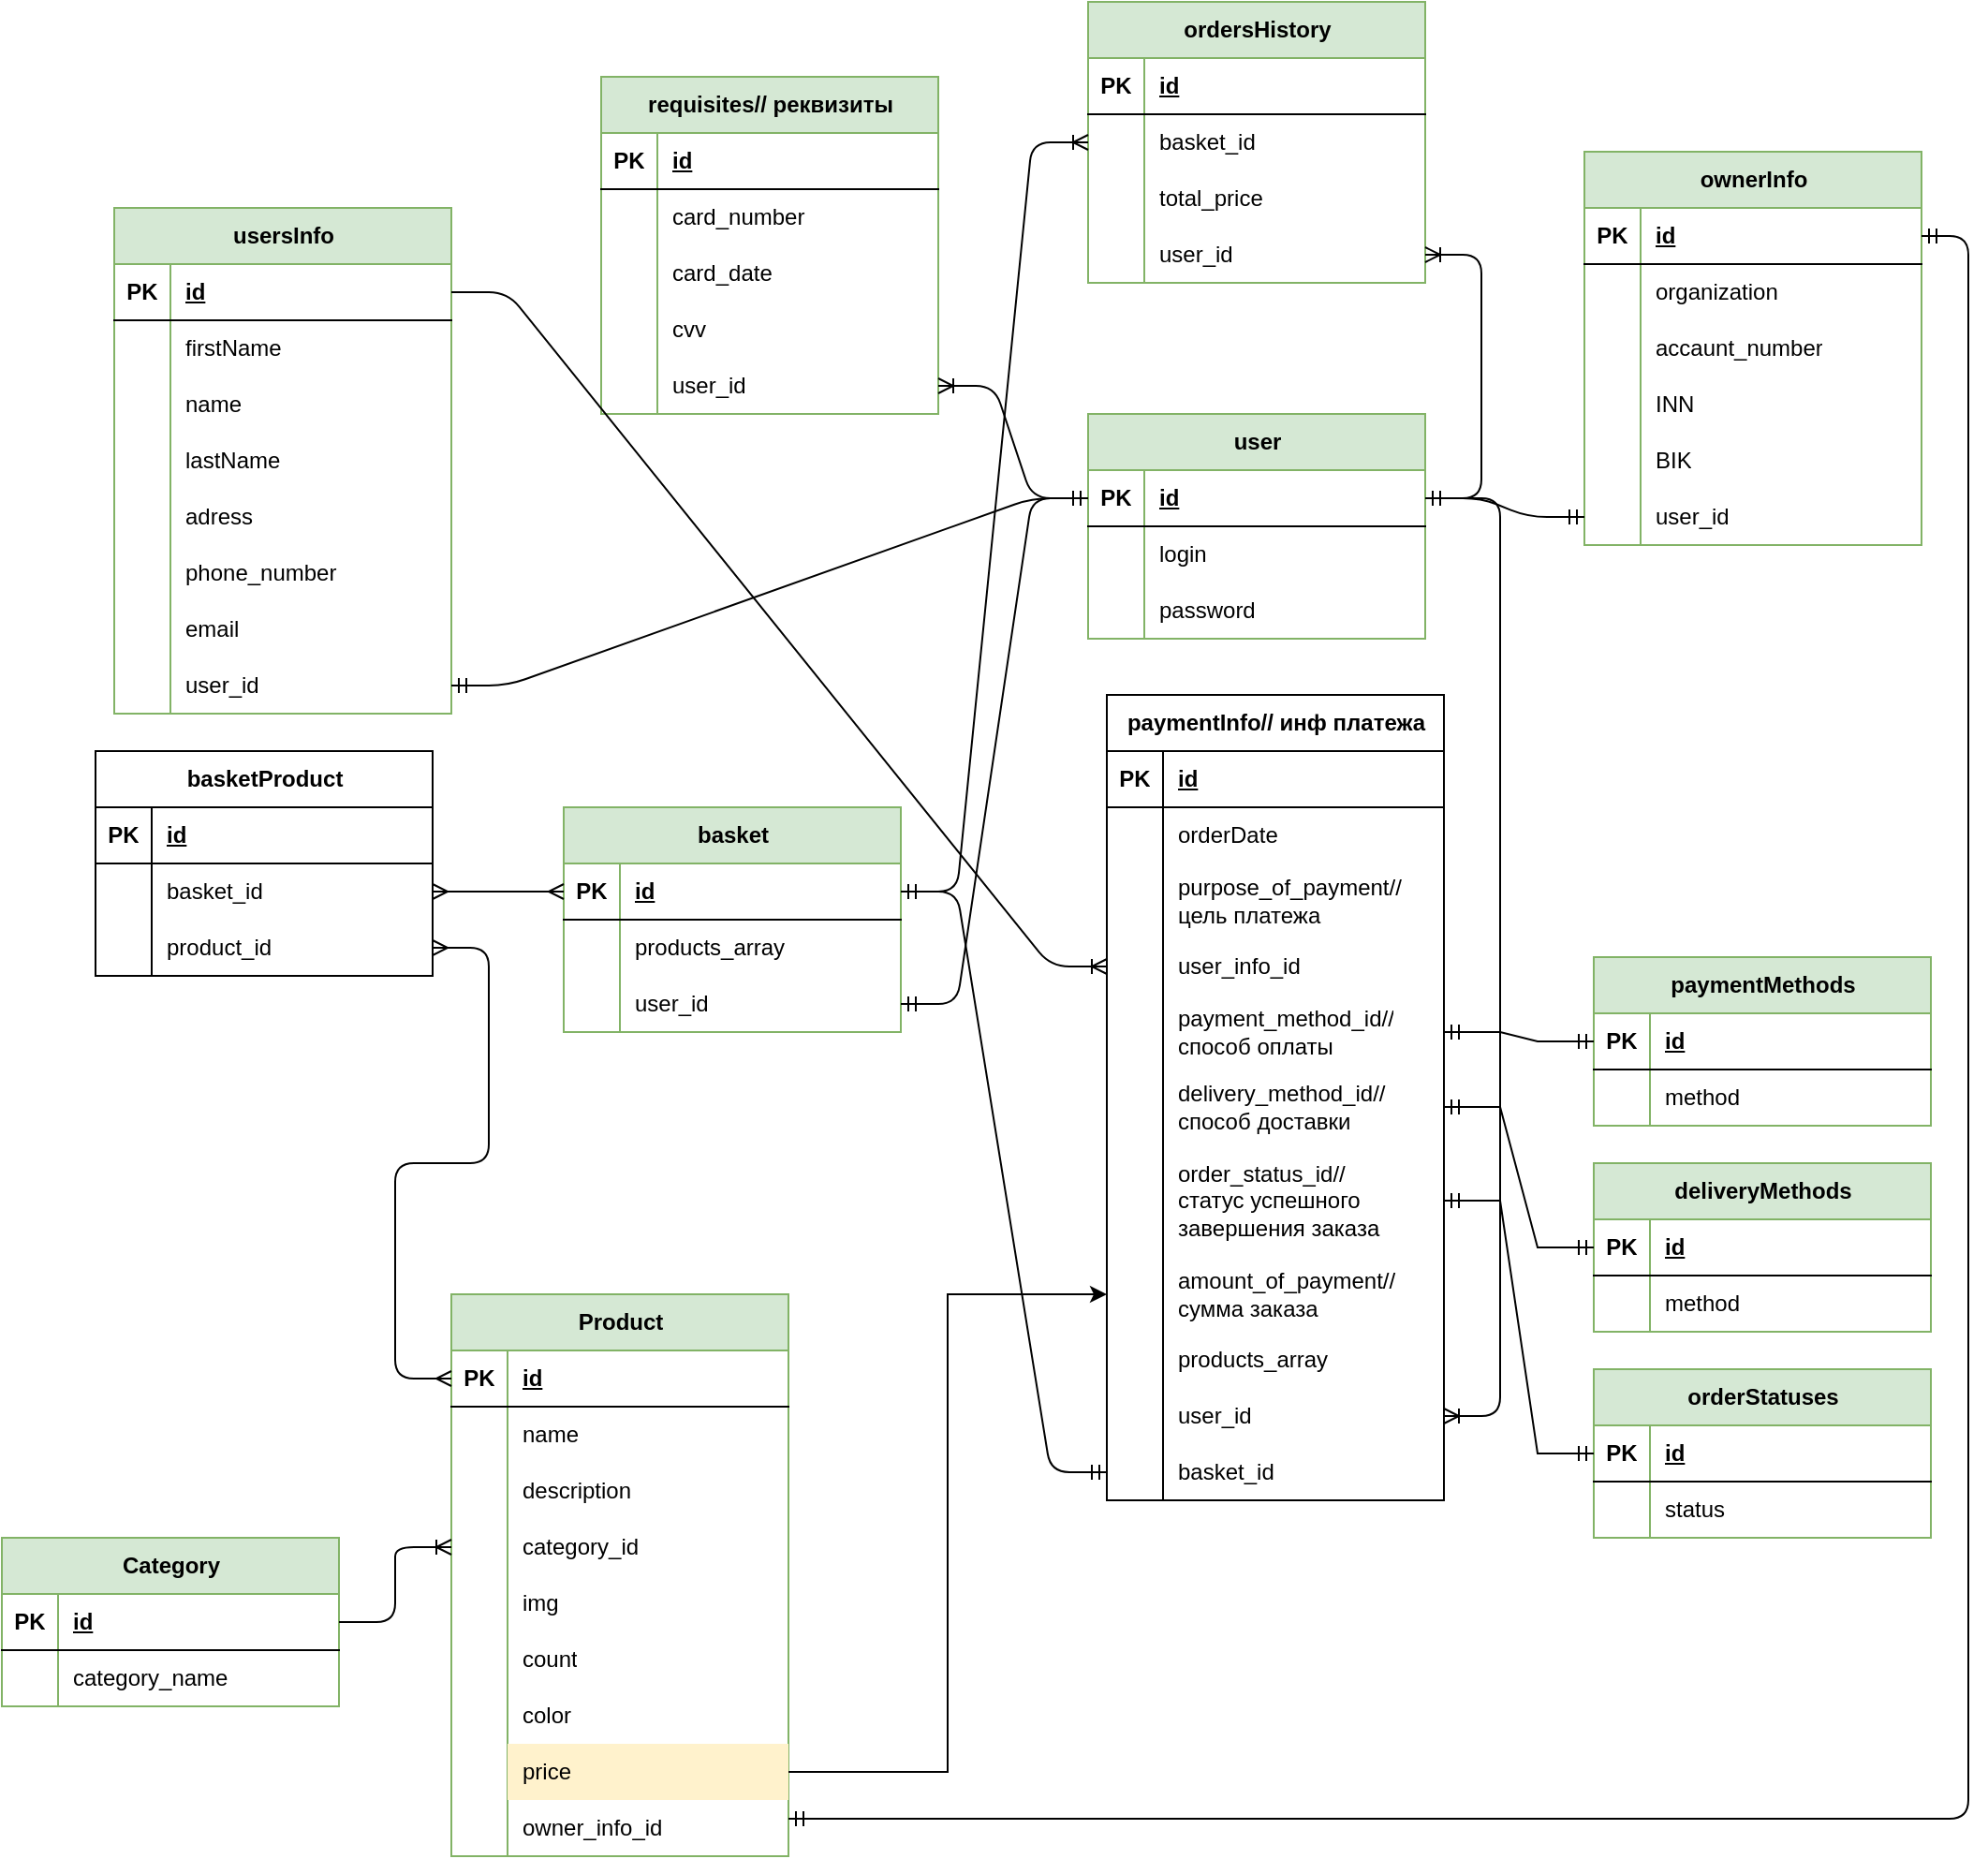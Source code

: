 <mxfile version="21.6.8" type="device">
  <diagram id="R2lEEEUBdFMjLlhIrx00" name="Page-1">
    <mxGraphModel dx="2218" dy="1029" grid="1" gridSize="10" guides="1" tooltips="1" connect="1" arrows="1" fold="1" page="1" pageScale="1" pageWidth="850" pageHeight="1100" math="0" shadow="0" extFonts="Permanent Marker^https://fonts.googleapis.com/css?family=Permanent+Marker">
      <root>
        <mxCell id="0" />
        <mxCell id="1" parent="0" />
        <mxCell id="f8llo6QplrcpFSwKcroW-4" value="user" style="shape=table;startSize=30;container=1;collapsible=1;childLayout=tableLayout;fixedRows=1;rowLines=0;fontStyle=1;align=center;resizeLast=1;html=1;fillColor=#d5e8d4;strokeColor=#82b366;" parent="1" vertex="1">
          <mxGeometry x="160" y="240" width="180" height="120" as="geometry" />
        </mxCell>
        <mxCell id="f8llo6QplrcpFSwKcroW-5" value="" style="shape=tableRow;horizontal=0;startSize=0;swimlaneHead=0;swimlaneBody=0;fillColor=none;collapsible=0;dropTarget=0;points=[[0,0.5],[1,0.5]];portConstraint=eastwest;top=0;left=0;right=0;bottom=1;" parent="f8llo6QplrcpFSwKcroW-4" vertex="1">
          <mxGeometry y="30" width="180" height="30" as="geometry" />
        </mxCell>
        <mxCell id="f8llo6QplrcpFSwKcroW-6" value="PK" style="shape=partialRectangle;connectable=0;fillColor=none;top=0;left=0;bottom=0;right=0;fontStyle=1;overflow=hidden;whiteSpace=wrap;html=1;" parent="f8llo6QplrcpFSwKcroW-5" vertex="1">
          <mxGeometry width="30" height="30" as="geometry">
            <mxRectangle width="30" height="30" as="alternateBounds" />
          </mxGeometry>
        </mxCell>
        <mxCell id="f8llo6QplrcpFSwKcroW-7" value="id" style="shape=partialRectangle;connectable=0;fillColor=none;top=0;left=0;bottom=0;right=0;align=left;spacingLeft=6;fontStyle=5;overflow=hidden;whiteSpace=wrap;html=1;" parent="f8llo6QplrcpFSwKcroW-5" vertex="1">
          <mxGeometry x="30" width="150" height="30" as="geometry">
            <mxRectangle width="150" height="30" as="alternateBounds" />
          </mxGeometry>
        </mxCell>
        <mxCell id="f8llo6QplrcpFSwKcroW-8" value="" style="shape=tableRow;horizontal=0;startSize=0;swimlaneHead=0;swimlaneBody=0;fillColor=none;collapsible=0;dropTarget=0;points=[[0,0.5],[1,0.5]];portConstraint=eastwest;top=0;left=0;right=0;bottom=0;" parent="f8llo6QplrcpFSwKcroW-4" vertex="1">
          <mxGeometry y="60" width="180" height="30" as="geometry" />
        </mxCell>
        <mxCell id="f8llo6QplrcpFSwKcroW-9" value="" style="shape=partialRectangle;connectable=0;fillColor=none;top=0;left=0;bottom=0;right=0;editable=1;overflow=hidden;whiteSpace=wrap;html=1;" parent="f8llo6QplrcpFSwKcroW-8" vertex="1">
          <mxGeometry width="30" height="30" as="geometry">
            <mxRectangle width="30" height="30" as="alternateBounds" />
          </mxGeometry>
        </mxCell>
        <mxCell id="f8llo6QplrcpFSwKcroW-10" value="login" style="shape=partialRectangle;connectable=0;fillColor=none;top=0;left=0;bottom=0;right=0;align=left;spacingLeft=6;overflow=hidden;whiteSpace=wrap;html=1;" parent="f8llo6QplrcpFSwKcroW-8" vertex="1">
          <mxGeometry x="30" width="150" height="30" as="geometry">
            <mxRectangle width="150" height="30" as="alternateBounds" />
          </mxGeometry>
        </mxCell>
        <mxCell id="f8llo6QplrcpFSwKcroW-11" value="" style="shape=tableRow;horizontal=0;startSize=0;swimlaneHead=0;swimlaneBody=0;fillColor=none;collapsible=0;dropTarget=0;points=[[0,0.5],[1,0.5]];portConstraint=eastwest;top=0;left=0;right=0;bottom=0;" parent="f8llo6QplrcpFSwKcroW-4" vertex="1">
          <mxGeometry y="90" width="180" height="30" as="geometry" />
        </mxCell>
        <mxCell id="f8llo6QplrcpFSwKcroW-12" value="" style="shape=partialRectangle;connectable=0;fillColor=none;top=0;left=0;bottom=0;right=0;editable=1;overflow=hidden;whiteSpace=wrap;html=1;" parent="f8llo6QplrcpFSwKcroW-11" vertex="1">
          <mxGeometry width="30" height="30" as="geometry">
            <mxRectangle width="30" height="30" as="alternateBounds" />
          </mxGeometry>
        </mxCell>
        <mxCell id="f8llo6QplrcpFSwKcroW-13" value="password" style="shape=partialRectangle;connectable=0;fillColor=none;top=0;left=0;bottom=0;right=0;align=left;spacingLeft=6;overflow=hidden;whiteSpace=wrap;html=1;" parent="f8llo6QplrcpFSwKcroW-11" vertex="1">
          <mxGeometry x="30" width="150" height="30" as="geometry">
            <mxRectangle width="150" height="30" as="alternateBounds" />
          </mxGeometry>
        </mxCell>
        <mxCell id="f8llo6QplrcpFSwKcroW-17" value="usersInfo" style="shape=table;startSize=30;container=1;collapsible=1;childLayout=tableLayout;fixedRows=1;rowLines=0;fontStyle=1;align=center;resizeLast=1;html=1;fillColor=#d5e8d4;strokeColor=#82b366;" parent="1" vertex="1">
          <mxGeometry x="-360" y="130" width="180" height="270" as="geometry" />
        </mxCell>
        <mxCell id="f8llo6QplrcpFSwKcroW-18" value="" style="shape=tableRow;horizontal=0;startSize=0;swimlaneHead=0;swimlaneBody=0;fillColor=none;collapsible=0;dropTarget=0;points=[[0,0.5],[1,0.5]];portConstraint=eastwest;top=0;left=0;right=0;bottom=1;" parent="f8llo6QplrcpFSwKcroW-17" vertex="1">
          <mxGeometry y="30" width="180" height="30" as="geometry" />
        </mxCell>
        <mxCell id="f8llo6QplrcpFSwKcroW-19" value="PK" style="shape=partialRectangle;connectable=0;fillColor=none;top=0;left=0;bottom=0;right=0;fontStyle=1;overflow=hidden;whiteSpace=wrap;html=1;" parent="f8llo6QplrcpFSwKcroW-18" vertex="1">
          <mxGeometry width="30" height="30" as="geometry">
            <mxRectangle width="30" height="30" as="alternateBounds" />
          </mxGeometry>
        </mxCell>
        <mxCell id="f8llo6QplrcpFSwKcroW-20" value="id" style="shape=partialRectangle;connectable=0;fillColor=none;top=0;left=0;bottom=0;right=0;align=left;spacingLeft=6;fontStyle=5;overflow=hidden;whiteSpace=wrap;html=1;" parent="f8llo6QplrcpFSwKcroW-18" vertex="1">
          <mxGeometry x="30" width="150" height="30" as="geometry">
            <mxRectangle width="150" height="30" as="alternateBounds" />
          </mxGeometry>
        </mxCell>
        <mxCell id="f8llo6QplrcpFSwKcroW-21" value="" style="shape=tableRow;horizontal=0;startSize=0;swimlaneHead=0;swimlaneBody=0;fillColor=none;collapsible=0;dropTarget=0;points=[[0,0.5],[1,0.5]];portConstraint=eastwest;top=0;left=0;right=0;bottom=0;" parent="f8llo6QplrcpFSwKcroW-17" vertex="1">
          <mxGeometry y="60" width="180" height="30" as="geometry" />
        </mxCell>
        <mxCell id="f8llo6QplrcpFSwKcroW-22" value="" style="shape=partialRectangle;connectable=0;fillColor=none;top=0;left=0;bottom=0;right=0;editable=1;overflow=hidden;whiteSpace=wrap;html=1;" parent="f8llo6QplrcpFSwKcroW-21" vertex="1">
          <mxGeometry width="30" height="30" as="geometry">
            <mxRectangle width="30" height="30" as="alternateBounds" />
          </mxGeometry>
        </mxCell>
        <mxCell id="f8llo6QplrcpFSwKcroW-23" value="firstName" style="shape=partialRectangle;connectable=0;fillColor=none;top=0;left=0;bottom=0;right=0;align=left;spacingLeft=6;overflow=hidden;whiteSpace=wrap;html=1;" parent="f8llo6QplrcpFSwKcroW-21" vertex="1">
          <mxGeometry x="30" width="150" height="30" as="geometry">
            <mxRectangle width="150" height="30" as="alternateBounds" />
          </mxGeometry>
        </mxCell>
        <mxCell id="f8llo6QplrcpFSwKcroW-24" value="" style="shape=tableRow;horizontal=0;startSize=0;swimlaneHead=0;swimlaneBody=0;fillColor=none;collapsible=0;dropTarget=0;points=[[0,0.5],[1,0.5]];portConstraint=eastwest;top=0;left=0;right=0;bottom=0;" parent="f8llo6QplrcpFSwKcroW-17" vertex="1">
          <mxGeometry y="90" width="180" height="30" as="geometry" />
        </mxCell>
        <mxCell id="f8llo6QplrcpFSwKcroW-25" value="" style="shape=partialRectangle;connectable=0;fillColor=none;top=0;left=0;bottom=0;right=0;editable=1;overflow=hidden;whiteSpace=wrap;html=1;" parent="f8llo6QplrcpFSwKcroW-24" vertex="1">
          <mxGeometry width="30" height="30" as="geometry">
            <mxRectangle width="30" height="30" as="alternateBounds" />
          </mxGeometry>
        </mxCell>
        <mxCell id="f8llo6QplrcpFSwKcroW-26" value="name" style="shape=partialRectangle;connectable=0;fillColor=none;top=0;left=0;bottom=0;right=0;align=left;spacingLeft=6;overflow=hidden;whiteSpace=wrap;html=1;" parent="f8llo6QplrcpFSwKcroW-24" vertex="1">
          <mxGeometry x="30" width="150" height="30" as="geometry">
            <mxRectangle width="150" height="30" as="alternateBounds" />
          </mxGeometry>
        </mxCell>
        <mxCell id="f8llo6QplrcpFSwKcroW-27" value="" style="shape=tableRow;horizontal=0;startSize=0;swimlaneHead=0;swimlaneBody=0;fillColor=none;collapsible=0;dropTarget=0;points=[[0,0.5],[1,0.5]];portConstraint=eastwest;top=0;left=0;right=0;bottom=0;" parent="f8llo6QplrcpFSwKcroW-17" vertex="1">
          <mxGeometry y="120" width="180" height="30" as="geometry" />
        </mxCell>
        <mxCell id="f8llo6QplrcpFSwKcroW-28" value="" style="shape=partialRectangle;connectable=0;fillColor=none;top=0;left=0;bottom=0;right=0;editable=1;overflow=hidden;whiteSpace=wrap;html=1;" parent="f8llo6QplrcpFSwKcroW-27" vertex="1">
          <mxGeometry width="30" height="30" as="geometry">
            <mxRectangle width="30" height="30" as="alternateBounds" />
          </mxGeometry>
        </mxCell>
        <mxCell id="f8llo6QplrcpFSwKcroW-29" value="lastName" style="shape=partialRectangle;connectable=0;fillColor=none;top=0;left=0;bottom=0;right=0;align=left;spacingLeft=6;overflow=hidden;whiteSpace=wrap;html=1;" parent="f8llo6QplrcpFSwKcroW-27" vertex="1">
          <mxGeometry x="30" width="150" height="30" as="geometry">
            <mxRectangle width="150" height="30" as="alternateBounds" />
          </mxGeometry>
        </mxCell>
        <mxCell id="f8llo6QplrcpFSwKcroW-146" value="" style="shape=tableRow;horizontal=0;startSize=0;swimlaneHead=0;swimlaneBody=0;fillColor=none;collapsible=0;dropTarget=0;points=[[0,0.5],[1,0.5]];portConstraint=eastwest;top=0;left=0;right=0;bottom=0;" parent="f8llo6QplrcpFSwKcroW-17" vertex="1">
          <mxGeometry y="150" width="180" height="30" as="geometry" />
        </mxCell>
        <mxCell id="f8llo6QplrcpFSwKcroW-147" value="" style="shape=partialRectangle;connectable=0;fillColor=none;top=0;left=0;bottom=0;right=0;editable=1;overflow=hidden;whiteSpace=wrap;html=1;" parent="f8llo6QplrcpFSwKcroW-146" vertex="1">
          <mxGeometry width="30" height="30" as="geometry">
            <mxRectangle width="30" height="30" as="alternateBounds" />
          </mxGeometry>
        </mxCell>
        <mxCell id="f8llo6QplrcpFSwKcroW-148" value="adress" style="shape=partialRectangle;connectable=0;fillColor=none;top=0;left=0;bottom=0;right=0;align=left;spacingLeft=6;overflow=hidden;whiteSpace=wrap;html=1;" parent="f8llo6QplrcpFSwKcroW-146" vertex="1">
          <mxGeometry x="30" width="150" height="30" as="geometry">
            <mxRectangle width="150" height="30" as="alternateBounds" />
          </mxGeometry>
        </mxCell>
        <mxCell id="f8llo6QplrcpFSwKcroW-233" value="" style="shape=tableRow;horizontal=0;startSize=0;swimlaneHead=0;swimlaneBody=0;fillColor=none;collapsible=0;dropTarget=0;points=[[0,0.5],[1,0.5]];portConstraint=eastwest;top=0;left=0;right=0;bottom=0;" parent="f8llo6QplrcpFSwKcroW-17" vertex="1">
          <mxGeometry y="180" width="180" height="30" as="geometry" />
        </mxCell>
        <mxCell id="f8llo6QplrcpFSwKcroW-234" value="" style="shape=partialRectangle;connectable=0;fillColor=none;top=0;left=0;bottom=0;right=0;editable=1;overflow=hidden;whiteSpace=wrap;html=1;" parent="f8llo6QplrcpFSwKcroW-233" vertex="1">
          <mxGeometry width="30" height="30" as="geometry">
            <mxRectangle width="30" height="30" as="alternateBounds" />
          </mxGeometry>
        </mxCell>
        <mxCell id="f8llo6QplrcpFSwKcroW-235" value="phone_number" style="shape=partialRectangle;connectable=0;fillColor=none;top=0;left=0;bottom=0;right=0;align=left;spacingLeft=6;overflow=hidden;whiteSpace=wrap;html=1;" parent="f8llo6QplrcpFSwKcroW-233" vertex="1">
          <mxGeometry x="30" width="150" height="30" as="geometry">
            <mxRectangle width="150" height="30" as="alternateBounds" />
          </mxGeometry>
        </mxCell>
        <mxCell id="f8llo6QplrcpFSwKcroW-149" value="" style="shape=tableRow;horizontal=0;startSize=0;swimlaneHead=0;swimlaneBody=0;fillColor=none;collapsible=0;dropTarget=0;points=[[0,0.5],[1,0.5]];portConstraint=eastwest;top=0;left=0;right=0;bottom=0;" parent="f8llo6QplrcpFSwKcroW-17" vertex="1">
          <mxGeometry y="210" width="180" height="30" as="geometry" />
        </mxCell>
        <mxCell id="f8llo6QplrcpFSwKcroW-150" value="" style="shape=partialRectangle;connectable=0;fillColor=none;top=0;left=0;bottom=0;right=0;editable=1;overflow=hidden;whiteSpace=wrap;html=1;" parent="f8llo6QplrcpFSwKcroW-149" vertex="1">
          <mxGeometry width="30" height="30" as="geometry">
            <mxRectangle width="30" height="30" as="alternateBounds" />
          </mxGeometry>
        </mxCell>
        <mxCell id="f8llo6QplrcpFSwKcroW-151" value="email" style="shape=partialRectangle;connectable=0;fillColor=none;top=0;left=0;bottom=0;right=0;align=left;spacingLeft=6;overflow=hidden;whiteSpace=wrap;html=1;" parent="f8llo6QplrcpFSwKcroW-149" vertex="1">
          <mxGeometry x="30" width="150" height="30" as="geometry">
            <mxRectangle width="150" height="30" as="alternateBounds" />
          </mxGeometry>
        </mxCell>
        <mxCell id="f8llo6QplrcpFSwKcroW-183" value="" style="shape=tableRow;horizontal=0;startSize=0;swimlaneHead=0;swimlaneBody=0;fillColor=none;collapsible=0;dropTarget=0;points=[[0,0.5],[1,0.5]];portConstraint=eastwest;top=0;left=0;right=0;bottom=0;" parent="f8llo6QplrcpFSwKcroW-17" vertex="1">
          <mxGeometry y="240" width="180" height="30" as="geometry" />
        </mxCell>
        <mxCell id="f8llo6QplrcpFSwKcroW-184" value="" style="shape=partialRectangle;connectable=0;fillColor=none;top=0;left=0;bottom=0;right=0;editable=1;overflow=hidden;whiteSpace=wrap;html=1;" parent="f8llo6QplrcpFSwKcroW-183" vertex="1">
          <mxGeometry width="30" height="30" as="geometry">
            <mxRectangle width="30" height="30" as="alternateBounds" />
          </mxGeometry>
        </mxCell>
        <mxCell id="f8llo6QplrcpFSwKcroW-185" value="user_id" style="shape=partialRectangle;connectable=0;fillColor=none;top=0;left=0;bottom=0;right=0;align=left;spacingLeft=6;overflow=hidden;whiteSpace=wrap;html=1;" parent="f8llo6QplrcpFSwKcroW-183" vertex="1">
          <mxGeometry x="30" width="150" height="30" as="geometry">
            <mxRectangle width="150" height="30" as="alternateBounds" />
          </mxGeometry>
        </mxCell>
        <mxCell id="f8llo6QplrcpFSwKcroW-49" value="ordersHistory" style="shape=table;startSize=30;container=1;collapsible=1;childLayout=tableLayout;fixedRows=1;rowLines=0;fontStyle=1;align=center;resizeLast=1;html=1;fillColor=#d5e8d4;strokeColor=#82b366;" parent="1" vertex="1">
          <mxGeometry x="160" y="20" width="180" height="150" as="geometry" />
        </mxCell>
        <mxCell id="f8llo6QplrcpFSwKcroW-50" value="" style="shape=tableRow;horizontal=0;startSize=0;swimlaneHead=0;swimlaneBody=0;fillColor=none;collapsible=0;dropTarget=0;points=[[0,0.5],[1,0.5]];portConstraint=eastwest;top=0;left=0;right=0;bottom=1;" parent="f8llo6QplrcpFSwKcroW-49" vertex="1">
          <mxGeometry y="30" width="180" height="30" as="geometry" />
        </mxCell>
        <mxCell id="f8llo6QplrcpFSwKcroW-51" value="PK" style="shape=partialRectangle;connectable=0;fillColor=none;top=0;left=0;bottom=0;right=0;fontStyle=1;overflow=hidden;whiteSpace=wrap;html=1;" parent="f8llo6QplrcpFSwKcroW-50" vertex="1">
          <mxGeometry width="30" height="30" as="geometry">
            <mxRectangle width="30" height="30" as="alternateBounds" />
          </mxGeometry>
        </mxCell>
        <mxCell id="f8llo6QplrcpFSwKcroW-52" value="id" style="shape=partialRectangle;connectable=0;fillColor=none;top=0;left=0;bottom=0;right=0;align=left;spacingLeft=6;fontStyle=5;overflow=hidden;whiteSpace=wrap;html=1;" parent="f8llo6QplrcpFSwKcroW-50" vertex="1">
          <mxGeometry x="30" width="150" height="30" as="geometry">
            <mxRectangle width="150" height="30" as="alternateBounds" />
          </mxGeometry>
        </mxCell>
        <mxCell id="f8llo6QplrcpFSwKcroW-273" value="" style="shape=tableRow;horizontal=0;startSize=0;swimlaneHead=0;swimlaneBody=0;fillColor=none;collapsible=0;dropTarget=0;points=[[0,0.5],[1,0.5]];portConstraint=eastwest;top=0;left=0;right=0;bottom=0;" parent="f8llo6QplrcpFSwKcroW-49" vertex="1">
          <mxGeometry y="60" width="180" height="30" as="geometry" />
        </mxCell>
        <mxCell id="f8llo6QplrcpFSwKcroW-274" value="" style="shape=partialRectangle;connectable=0;fillColor=none;top=0;left=0;bottom=0;right=0;editable=1;overflow=hidden;whiteSpace=wrap;html=1;" parent="f8llo6QplrcpFSwKcroW-273" vertex="1">
          <mxGeometry width="30" height="30" as="geometry">
            <mxRectangle width="30" height="30" as="alternateBounds" />
          </mxGeometry>
        </mxCell>
        <mxCell id="f8llo6QplrcpFSwKcroW-275" value="basket_id" style="shape=partialRectangle;connectable=0;fillColor=none;top=0;left=0;bottom=0;right=0;align=left;spacingLeft=6;overflow=hidden;whiteSpace=wrap;html=1;" parent="f8llo6QplrcpFSwKcroW-273" vertex="1">
          <mxGeometry x="30" width="150" height="30" as="geometry">
            <mxRectangle width="150" height="30" as="alternateBounds" />
          </mxGeometry>
        </mxCell>
        <mxCell id="jbQvKl7zD6-5dMj4j7m--9" value="" style="shape=tableRow;horizontal=0;startSize=0;swimlaneHead=0;swimlaneBody=0;fillColor=none;collapsible=0;dropTarget=0;points=[[0,0.5],[1,0.5]];portConstraint=eastwest;top=0;left=0;right=0;bottom=0;" vertex="1" parent="f8llo6QplrcpFSwKcroW-49">
          <mxGeometry y="90" width="180" height="30" as="geometry" />
        </mxCell>
        <mxCell id="jbQvKl7zD6-5dMj4j7m--10" value="" style="shape=partialRectangle;connectable=0;fillColor=none;top=0;left=0;bottom=0;right=0;editable=1;overflow=hidden;whiteSpace=wrap;html=1;" vertex="1" parent="jbQvKl7zD6-5dMj4j7m--9">
          <mxGeometry width="30" height="30" as="geometry">
            <mxRectangle width="30" height="30" as="alternateBounds" />
          </mxGeometry>
        </mxCell>
        <mxCell id="jbQvKl7zD6-5dMj4j7m--11" value="total_price" style="shape=partialRectangle;connectable=0;fillColor=none;top=0;left=0;bottom=0;right=0;align=left;spacingLeft=6;overflow=hidden;whiteSpace=wrap;html=1;" vertex="1" parent="jbQvKl7zD6-5dMj4j7m--9">
          <mxGeometry x="30" width="150" height="30" as="geometry">
            <mxRectangle width="150" height="30" as="alternateBounds" />
          </mxGeometry>
        </mxCell>
        <mxCell id="f8llo6QplrcpFSwKcroW-59" value="" style="shape=tableRow;horizontal=0;startSize=0;swimlaneHead=0;swimlaneBody=0;fillColor=none;collapsible=0;dropTarget=0;points=[[0,0.5],[1,0.5]];portConstraint=eastwest;top=0;left=0;right=0;bottom=0;" parent="f8llo6QplrcpFSwKcroW-49" vertex="1">
          <mxGeometry y="120" width="180" height="30" as="geometry" />
        </mxCell>
        <mxCell id="f8llo6QplrcpFSwKcroW-60" value="" style="shape=partialRectangle;connectable=0;fillColor=none;top=0;left=0;bottom=0;right=0;editable=1;overflow=hidden;whiteSpace=wrap;html=1;" parent="f8llo6QplrcpFSwKcroW-59" vertex="1">
          <mxGeometry width="30" height="30" as="geometry">
            <mxRectangle width="30" height="30" as="alternateBounds" />
          </mxGeometry>
        </mxCell>
        <mxCell id="f8llo6QplrcpFSwKcroW-61" value="user_id" style="shape=partialRectangle;connectable=0;fillColor=none;top=0;left=0;bottom=0;right=0;align=left;spacingLeft=6;overflow=hidden;whiteSpace=wrap;html=1;" parent="f8llo6QplrcpFSwKcroW-59" vertex="1">
          <mxGeometry x="30" width="150" height="30" as="geometry">
            <mxRectangle width="150" height="30" as="alternateBounds" />
          </mxGeometry>
        </mxCell>
        <mxCell id="f8llo6QplrcpFSwKcroW-62" value="Product" style="shape=table;startSize=30;container=1;collapsible=1;childLayout=tableLayout;fixedRows=1;rowLines=0;fontStyle=1;align=center;resizeLast=1;html=1;fillColor=#d5e8d4;strokeColor=#82b366;" parent="1" vertex="1">
          <mxGeometry x="-180" y="710" width="180" height="300" as="geometry" />
        </mxCell>
        <mxCell id="f8llo6QplrcpFSwKcroW-63" value="" style="shape=tableRow;horizontal=0;startSize=0;swimlaneHead=0;swimlaneBody=0;fillColor=none;collapsible=0;dropTarget=0;points=[[0,0.5],[1,0.5]];portConstraint=eastwest;top=0;left=0;right=0;bottom=1;" parent="f8llo6QplrcpFSwKcroW-62" vertex="1">
          <mxGeometry y="30" width="180" height="30" as="geometry" />
        </mxCell>
        <mxCell id="f8llo6QplrcpFSwKcroW-64" value="PK" style="shape=partialRectangle;connectable=0;fillColor=none;top=0;left=0;bottom=0;right=0;fontStyle=1;overflow=hidden;whiteSpace=wrap;html=1;" parent="f8llo6QplrcpFSwKcroW-63" vertex="1">
          <mxGeometry width="30" height="30" as="geometry">
            <mxRectangle width="30" height="30" as="alternateBounds" />
          </mxGeometry>
        </mxCell>
        <mxCell id="f8llo6QplrcpFSwKcroW-65" value="id" style="shape=partialRectangle;connectable=0;fillColor=none;top=0;left=0;bottom=0;right=0;align=left;spacingLeft=6;fontStyle=5;overflow=hidden;whiteSpace=wrap;html=1;" parent="f8llo6QplrcpFSwKcroW-63" vertex="1">
          <mxGeometry x="30" width="150" height="30" as="geometry">
            <mxRectangle width="150" height="30" as="alternateBounds" />
          </mxGeometry>
        </mxCell>
        <mxCell id="f8llo6QplrcpFSwKcroW-66" value="" style="shape=tableRow;horizontal=0;startSize=0;swimlaneHead=0;swimlaneBody=0;fillColor=none;collapsible=0;dropTarget=0;points=[[0,0.5],[1,0.5]];portConstraint=eastwest;top=0;left=0;right=0;bottom=0;" parent="f8llo6QplrcpFSwKcroW-62" vertex="1">
          <mxGeometry y="60" width="180" height="30" as="geometry" />
        </mxCell>
        <mxCell id="f8llo6QplrcpFSwKcroW-67" value="" style="shape=partialRectangle;connectable=0;fillColor=none;top=0;left=0;bottom=0;right=0;editable=1;overflow=hidden;whiteSpace=wrap;html=1;" parent="f8llo6QplrcpFSwKcroW-66" vertex="1">
          <mxGeometry width="30" height="30" as="geometry">
            <mxRectangle width="30" height="30" as="alternateBounds" />
          </mxGeometry>
        </mxCell>
        <mxCell id="f8llo6QplrcpFSwKcroW-68" value="name" style="shape=partialRectangle;connectable=0;fillColor=none;top=0;left=0;bottom=0;right=0;align=left;spacingLeft=6;overflow=hidden;whiteSpace=wrap;html=1;" parent="f8llo6QplrcpFSwKcroW-66" vertex="1">
          <mxGeometry x="30" width="150" height="30" as="geometry">
            <mxRectangle width="150" height="30" as="alternateBounds" />
          </mxGeometry>
        </mxCell>
        <mxCell id="f8llo6QplrcpFSwKcroW-69" value="" style="shape=tableRow;horizontal=0;startSize=0;swimlaneHead=0;swimlaneBody=0;fillColor=none;collapsible=0;dropTarget=0;points=[[0,0.5],[1,0.5]];portConstraint=eastwest;top=0;left=0;right=0;bottom=0;" parent="f8llo6QplrcpFSwKcroW-62" vertex="1">
          <mxGeometry y="90" width="180" height="30" as="geometry" />
        </mxCell>
        <mxCell id="f8llo6QplrcpFSwKcroW-70" value="" style="shape=partialRectangle;connectable=0;fillColor=none;top=0;left=0;bottom=0;right=0;editable=1;overflow=hidden;whiteSpace=wrap;html=1;" parent="f8llo6QplrcpFSwKcroW-69" vertex="1">
          <mxGeometry width="30" height="30" as="geometry">
            <mxRectangle width="30" height="30" as="alternateBounds" />
          </mxGeometry>
        </mxCell>
        <mxCell id="f8llo6QplrcpFSwKcroW-71" value="description" style="shape=partialRectangle;connectable=0;fillColor=none;top=0;left=0;bottom=0;right=0;align=left;spacingLeft=6;overflow=hidden;whiteSpace=wrap;html=1;" parent="f8llo6QplrcpFSwKcroW-69" vertex="1">
          <mxGeometry x="30" width="150" height="30" as="geometry">
            <mxRectangle width="150" height="30" as="alternateBounds" />
          </mxGeometry>
        </mxCell>
        <mxCell id="f8llo6QplrcpFSwKcroW-72" value="" style="shape=tableRow;horizontal=0;startSize=0;swimlaneHead=0;swimlaneBody=0;fillColor=none;collapsible=0;dropTarget=0;points=[[0,0.5],[1,0.5]];portConstraint=eastwest;top=0;left=0;right=0;bottom=0;" parent="f8llo6QplrcpFSwKcroW-62" vertex="1">
          <mxGeometry y="120" width="180" height="30" as="geometry" />
        </mxCell>
        <mxCell id="f8llo6QplrcpFSwKcroW-73" value="" style="shape=partialRectangle;connectable=0;fillColor=none;top=0;left=0;bottom=0;right=0;editable=1;overflow=hidden;whiteSpace=wrap;html=1;" parent="f8llo6QplrcpFSwKcroW-72" vertex="1">
          <mxGeometry width="30" height="30" as="geometry">
            <mxRectangle width="30" height="30" as="alternateBounds" />
          </mxGeometry>
        </mxCell>
        <mxCell id="f8llo6QplrcpFSwKcroW-74" value="category_id" style="shape=partialRectangle;connectable=0;fillColor=none;top=0;left=0;bottom=0;right=0;align=left;spacingLeft=6;overflow=hidden;whiteSpace=wrap;html=1;" parent="f8llo6QplrcpFSwKcroW-72" vertex="1">
          <mxGeometry x="30" width="150" height="30" as="geometry">
            <mxRectangle width="150" height="30" as="alternateBounds" />
          </mxGeometry>
        </mxCell>
        <mxCell id="f8llo6QplrcpFSwKcroW-156" value="" style="shape=tableRow;horizontal=0;startSize=0;swimlaneHead=0;swimlaneBody=0;fillColor=none;collapsible=0;dropTarget=0;points=[[0,0.5],[1,0.5]];portConstraint=eastwest;top=0;left=0;right=0;bottom=0;" parent="f8llo6QplrcpFSwKcroW-62" vertex="1">
          <mxGeometry y="150" width="180" height="30" as="geometry" />
        </mxCell>
        <mxCell id="f8llo6QplrcpFSwKcroW-157" value="" style="shape=partialRectangle;connectable=0;fillColor=none;top=0;left=0;bottom=0;right=0;editable=1;overflow=hidden;whiteSpace=wrap;html=1;" parent="f8llo6QplrcpFSwKcroW-156" vertex="1">
          <mxGeometry width="30" height="30" as="geometry">
            <mxRectangle width="30" height="30" as="alternateBounds" />
          </mxGeometry>
        </mxCell>
        <mxCell id="f8llo6QplrcpFSwKcroW-158" value="img" style="shape=partialRectangle;connectable=0;fillColor=none;top=0;left=0;bottom=0;right=0;align=left;spacingLeft=6;overflow=hidden;whiteSpace=wrap;html=1;" parent="f8llo6QplrcpFSwKcroW-156" vertex="1">
          <mxGeometry x="30" width="150" height="30" as="geometry">
            <mxRectangle width="150" height="30" as="alternateBounds" />
          </mxGeometry>
        </mxCell>
        <mxCell id="f8llo6QplrcpFSwKcroW-159" value="" style="shape=tableRow;horizontal=0;startSize=0;swimlaneHead=0;swimlaneBody=0;fillColor=none;collapsible=0;dropTarget=0;points=[[0,0.5],[1,0.5]];portConstraint=eastwest;top=0;left=0;right=0;bottom=0;" parent="f8llo6QplrcpFSwKcroW-62" vertex="1">
          <mxGeometry y="180" width="180" height="30" as="geometry" />
        </mxCell>
        <mxCell id="f8llo6QplrcpFSwKcroW-160" value="" style="shape=partialRectangle;connectable=0;fillColor=none;top=0;left=0;bottom=0;right=0;editable=1;overflow=hidden;whiteSpace=wrap;html=1;" parent="f8llo6QplrcpFSwKcroW-159" vertex="1">
          <mxGeometry width="30" height="30" as="geometry">
            <mxRectangle width="30" height="30" as="alternateBounds" />
          </mxGeometry>
        </mxCell>
        <mxCell id="f8llo6QplrcpFSwKcroW-161" value="count" style="shape=partialRectangle;connectable=0;fillColor=none;top=0;left=0;bottom=0;right=0;align=left;spacingLeft=6;overflow=hidden;whiteSpace=wrap;html=1;" parent="f8llo6QplrcpFSwKcroW-159" vertex="1">
          <mxGeometry x="30" width="150" height="30" as="geometry">
            <mxRectangle width="150" height="30" as="alternateBounds" />
          </mxGeometry>
        </mxCell>
        <mxCell id="apWZaFgFjjMv5jqzCgUJ-52" value="" style="shape=tableRow;horizontal=0;startSize=0;swimlaneHead=0;swimlaneBody=0;fillColor=none;collapsible=0;dropTarget=0;points=[[0,0.5],[1,0.5]];portConstraint=eastwest;top=0;left=0;right=0;bottom=0;" parent="f8llo6QplrcpFSwKcroW-62" vertex="1">
          <mxGeometry y="210" width="180" height="30" as="geometry" />
        </mxCell>
        <mxCell id="apWZaFgFjjMv5jqzCgUJ-53" value="" style="shape=partialRectangle;connectable=0;fillColor=none;top=0;left=0;bottom=0;right=0;editable=1;overflow=hidden;whiteSpace=wrap;html=1;" parent="apWZaFgFjjMv5jqzCgUJ-52" vertex="1">
          <mxGeometry width="30" height="30" as="geometry">
            <mxRectangle width="30" height="30" as="alternateBounds" />
          </mxGeometry>
        </mxCell>
        <mxCell id="apWZaFgFjjMv5jqzCgUJ-54" value="color" style="shape=partialRectangle;connectable=0;fillColor=none;top=0;left=0;bottom=0;right=0;align=left;spacingLeft=6;overflow=hidden;whiteSpace=wrap;html=1;" parent="apWZaFgFjjMv5jqzCgUJ-52" vertex="1">
          <mxGeometry x="30" width="150" height="30" as="geometry">
            <mxRectangle width="150" height="30" as="alternateBounds" />
          </mxGeometry>
        </mxCell>
        <mxCell id="f8llo6QplrcpFSwKcroW-162" value="" style="shape=tableRow;horizontal=0;startSize=0;swimlaneHead=0;swimlaneBody=0;fillColor=none;collapsible=0;dropTarget=0;points=[[0,0.5],[1,0.5]];portConstraint=eastwest;top=0;left=0;right=0;bottom=0;" parent="f8llo6QplrcpFSwKcroW-62" vertex="1">
          <mxGeometry y="240" width="180" height="30" as="geometry" />
        </mxCell>
        <mxCell id="f8llo6QplrcpFSwKcroW-163" value="" style="shape=partialRectangle;connectable=0;fillColor=none;top=0;left=0;bottom=0;right=0;editable=1;overflow=hidden;whiteSpace=wrap;html=1;" parent="f8llo6QplrcpFSwKcroW-162" vertex="1">
          <mxGeometry width="30" height="30" as="geometry">
            <mxRectangle width="30" height="30" as="alternateBounds" />
          </mxGeometry>
        </mxCell>
        <mxCell id="f8llo6QplrcpFSwKcroW-164" value="price" style="shape=partialRectangle;connectable=0;fillColor=#fff2cc;top=0;left=0;bottom=0;right=0;align=left;spacingLeft=6;overflow=hidden;whiteSpace=wrap;html=1;strokeColor=#d6b656;" parent="f8llo6QplrcpFSwKcroW-162" vertex="1">
          <mxGeometry x="30" width="150" height="30" as="geometry">
            <mxRectangle width="150" height="30" as="alternateBounds" />
          </mxGeometry>
        </mxCell>
        <mxCell id="f8llo6QplrcpFSwKcroW-195" value="" style="shape=tableRow;horizontal=0;startSize=0;swimlaneHead=0;swimlaneBody=0;fillColor=none;collapsible=0;dropTarget=0;points=[[0,0.5],[1,0.5]];portConstraint=eastwest;top=0;left=0;right=0;bottom=0;" parent="f8llo6QplrcpFSwKcroW-62" vertex="1">
          <mxGeometry y="270" width="180" height="30" as="geometry" />
        </mxCell>
        <mxCell id="f8llo6QplrcpFSwKcroW-196" value="" style="shape=partialRectangle;connectable=0;fillColor=none;top=0;left=0;bottom=0;right=0;editable=1;overflow=hidden;whiteSpace=wrap;html=1;" parent="f8llo6QplrcpFSwKcroW-195" vertex="1">
          <mxGeometry width="30" height="30" as="geometry">
            <mxRectangle width="30" height="30" as="alternateBounds" />
          </mxGeometry>
        </mxCell>
        <mxCell id="f8llo6QplrcpFSwKcroW-197" value="owner_info_id" style="shape=partialRectangle;connectable=0;fillColor=none;top=0;left=0;bottom=0;right=0;align=left;spacingLeft=6;overflow=hidden;whiteSpace=wrap;html=1;" parent="f8llo6QplrcpFSwKcroW-195" vertex="1">
          <mxGeometry x="30" width="150" height="30" as="geometry">
            <mxRectangle width="150" height="30" as="alternateBounds" />
          </mxGeometry>
        </mxCell>
        <mxCell id="f8llo6QplrcpFSwKcroW-89" value="basket" style="shape=table;startSize=30;container=1;collapsible=1;childLayout=tableLayout;fixedRows=1;rowLines=0;fontStyle=1;align=center;resizeLast=1;html=1;fillColor=#d5e8d4;strokeColor=#82b366;" parent="1" vertex="1">
          <mxGeometry x="-120" y="450" width="180" height="120" as="geometry" />
        </mxCell>
        <mxCell id="f8llo6QplrcpFSwKcroW-90" value="" style="shape=tableRow;horizontal=0;startSize=0;swimlaneHead=0;swimlaneBody=0;fillColor=none;collapsible=0;dropTarget=0;points=[[0,0.5],[1,0.5]];portConstraint=eastwest;top=0;left=0;right=0;bottom=1;" parent="f8llo6QplrcpFSwKcroW-89" vertex="1">
          <mxGeometry y="30" width="180" height="30" as="geometry" />
        </mxCell>
        <mxCell id="f8llo6QplrcpFSwKcroW-91" value="PK" style="shape=partialRectangle;connectable=0;fillColor=none;top=0;left=0;bottom=0;right=0;fontStyle=1;overflow=hidden;whiteSpace=wrap;html=1;" parent="f8llo6QplrcpFSwKcroW-90" vertex="1">
          <mxGeometry width="30" height="30" as="geometry">
            <mxRectangle width="30" height="30" as="alternateBounds" />
          </mxGeometry>
        </mxCell>
        <mxCell id="f8llo6QplrcpFSwKcroW-92" value="id" style="shape=partialRectangle;connectable=0;fillColor=none;top=0;left=0;bottom=0;right=0;align=left;spacingLeft=6;fontStyle=5;overflow=hidden;whiteSpace=wrap;html=1;" parent="f8llo6QplrcpFSwKcroW-90" vertex="1">
          <mxGeometry x="30" width="150" height="30" as="geometry">
            <mxRectangle width="150" height="30" as="alternateBounds" />
          </mxGeometry>
        </mxCell>
        <mxCell id="f8llo6QplrcpFSwKcroW-93" value="" style="shape=tableRow;horizontal=0;startSize=0;swimlaneHead=0;swimlaneBody=0;fillColor=none;collapsible=0;dropTarget=0;points=[[0,0.5],[1,0.5]];portConstraint=eastwest;top=0;left=0;right=0;bottom=0;" parent="f8llo6QplrcpFSwKcroW-89" vertex="1">
          <mxGeometry y="60" width="180" height="30" as="geometry" />
        </mxCell>
        <mxCell id="f8llo6QplrcpFSwKcroW-94" value="" style="shape=partialRectangle;connectable=0;fillColor=none;top=0;left=0;bottom=0;right=0;editable=1;overflow=hidden;whiteSpace=wrap;html=1;" parent="f8llo6QplrcpFSwKcroW-93" vertex="1">
          <mxGeometry width="30" height="30" as="geometry">
            <mxRectangle width="30" height="30" as="alternateBounds" />
          </mxGeometry>
        </mxCell>
        <mxCell id="f8llo6QplrcpFSwKcroW-95" value="products_array" style="shape=partialRectangle;connectable=0;fillColor=none;top=0;left=0;bottom=0;right=0;align=left;spacingLeft=6;overflow=hidden;whiteSpace=wrap;html=1;" parent="f8llo6QplrcpFSwKcroW-93" vertex="1">
          <mxGeometry x="30" width="150" height="30" as="geometry">
            <mxRectangle width="150" height="30" as="alternateBounds" />
          </mxGeometry>
        </mxCell>
        <mxCell id="apWZaFgFjjMv5jqzCgUJ-49" value="" style="shape=tableRow;horizontal=0;startSize=0;swimlaneHead=0;swimlaneBody=0;fillColor=none;collapsible=0;dropTarget=0;points=[[0,0.5],[1,0.5]];portConstraint=eastwest;top=0;left=0;right=0;bottom=0;" parent="f8llo6QplrcpFSwKcroW-89" vertex="1">
          <mxGeometry y="90" width="180" height="30" as="geometry" />
        </mxCell>
        <mxCell id="apWZaFgFjjMv5jqzCgUJ-50" value="" style="shape=partialRectangle;connectable=0;fillColor=none;top=0;left=0;bottom=0;right=0;editable=1;overflow=hidden;whiteSpace=wrap;html=1;" parent="apWZaFgFjjMv5jqzCgUJ-49" vertex="1">
          <mxGeometry width="30" height="30" as="geometry">
            <mxRectangle width="30" height="30" as="alternateBounds" />
          </mxGeometry>
        </mxCell>
        <mxCell id="apWZaFgFjjMv5jqzCgUJ-51" value="user_id" style="shape=partialRectangle;connectable=0;fillColor=none;top=0;left=0;bottom=0;right=0;align=left;spacingLeft=6;overflow=hidden;whiteSpace=wrap;html=1;" parent="apWZaFgFjjMv5jqzCgUJ-49" vertex="1">
          <mxGeometry x="30" width="150" height="30" as="geometry">
            <mxRectangle width="150" height="30" as="alternateBounds" />
          </mxGeometry>
        </mxCell>
        <mxCell id="f8llo6QplrcpFSwKcroW-102" value="" style="edgeStyle=entityRelationEdgeStyle;fontSize=12;html=1;endArrow=ERmandOne;startArrow=ERmandOne;rounded=1;fillColor=#d5e8d4;strokeColor=#000000;" parent="1" source="f8llo6QplrcpFSwKcroW-183" target="f8llo6QplrcpFSwKcroW-5" edge="1">
          <mxGeometry width="100" height="100" relative="1" as="geometry">
            <mxPoint x="230" y="200" as="sourcePoint" />
            <mxPoint x="470" y="270" as="targetPoint" />
          </mxGeometry>
        </mxCell>
        <mxCell id="f8llo6QplrcpFSwKcroW-170" value="paymentInfo// инф платежа" style="shape=table;startSize=30;container=1;collapsible=1;childLayout=tableLayout;fixedRows=1;rowLines=0;fontStyle=1;align=center;resizeLast=1;html=1;swimlaneFillColor=none;fillColor=none;" parent="1" vertex="1">
          <mxGeometry x="170" y="390" width="180" height="430" as="geometry" />
        </mxCell>
        <mxCell id="f8llo6QplrcpFSwKcroW-171" value="" style="shape=tableRow;horizontal=0;startSize=0;swimlaneHead=0;swimlaneBody=0;fillColor=none;collapsible=0;dropTarget=0;points=[[0,0.5],[1,0.5]];portConstraint=eastwest;top=0;left=0;right=0;bottom=1;" parent="f8llo6QplrcpFSwKcroW-170" vertex="1">
          <mxGeometry y="30" width="180" height="30" as="geometry" />
        </mxCell>
        <mxCell id="f8llo6QplrcpFSwKcroW-172" value="PK" style="shape=partialRectangle;connectable=0;fillColor=none;top=0;left=0;bottom=0;right=0;fontStyle=1;overflow=hidden;whiteSpace=wrap;html=1;" parent="f8llo6QplrcpFSwKcroW-171" vertex="1">
          <mxGeometry width="30" height="30" as="geometry">
            <mxRectangle width="30" height="30" as="alternateBounds" />
          </mxGeometry>
        </mxCell>
        <mxCell id="f8llo6QplrcpFSwKcroW-173" value="id" style="shape=partialRectangle;connectable=0;fillColor=none;top=0;left=0;bottom=0;right=0;align=left;spacingLeft=6;fontStyle=5;overflow=hidden;whiteSpace=wrap;html=1;" parent="f8llo6QplrcpFSwKcroW-171" vertex="1">
          <mxGeometry x="30" width="150" height="30" as="geometry">
            <mxRectangle width="150" height="30" as="alternateBounds" />
          </mxGeometry>
        </mxCell>
        <mxCell id="f8llo6QplrcpFSwKcroW-177" value="" style="shape=tableRow;horizontal=0;startSize=0;swimlaneHead=0;swimlaneBody=0;fillColor=none;collapsible=0;dropTarget=0;points=[[0,0.5],[1,0.5]];portConstraint=eastwest;top=0;left=0;right=0;bottom=0;" parent="f8llo6QplrcpFSwKcroW-170" vertex="1">
          <mxGeometry y="60" width="180" height="30" as="geometry" />
        </mxCell>
        <mxCell id="f8llo6QplrcpFSwKcroW-178" value="" style="shape=partialRectangle;connectable=0;fillColor=none;top=0;left=0;bottom=0;right=0;editable=1;overflow=hidden;whiteSpace=wrap;html=1;" parent="f8llo6QplrcpFSwKcroW-177" vertex="1">
          <mxGeometry width="30" height="30" as="geometry">
            <mxRectangle width="30" height="30" as="alternateBounds" />
          </mxGeometry>
        </mxCell>
        <mxCell id="f8llo6QplrcpFSwKcroW-179" value="orderDate" style="shape=partialRectangle;connectable=0;fillColor=none;top=0;left=0;bottom=0;right=0;align=left;spacingLeft=6;overflow=hidden;whiteSpace=wrap;html=1;" parent="f8llo6QplrcpFSwKcroW-177" vertex="1">
          <mxGeometry x="30" width="150" height="30" as="geometry">
            <mxRectangle width="150" height="30" as="alternateBounds" />
          </mxGeometry>
        </mxCell>
        <mxCell id="f8llo6QplrcpFSwKcroW-180" value="" style="shape=tableRow;horizontal=0;startSize=0;swimlaneHead=0;swimlaneBody=0;fillColor=none;collapsible=0;dropTarget=0;points=[[0,0.5],[1,0.5]];portConstraint=eastwest;top=0;left=0;right=0;bottom=0;" parent="f8llo6QplrcpFSwKcroW-170" vertex="1">
          <mxGeometry y="90" width="180" height="40" as="geometry" />
        </mxCell>
        <mxCell id="f8llo6QplrcpFSwKcroW-181" value="" style="shape=partialRectangle;connectable=0;fillColor=none;top=0;left=0;bottom=0;right=0;editable=1;overflow=hidden;whiteSpace=wrap;html=1;" parent="f8llo6QplrcpFSwKcroW-180" vertex="1">
          <mxGeometry width="30" height="40" as="geometry">
            <mxRectangle width="30" height="40" as="alternateBounds" />
          </mxGeometry>
        </mxCell>
        <mxCell id="f8llo6QplrcpFSwKcroW-182" value="purpose_of_payment// цель платежа" style="shape=partialRectangle;connectable=0;fillColor=none;top=0;left=0;bottom=0;right=0;align=left;spacingLeft=6;overflow=hidden;whiteSpace=wrap;html=1;" parent="f8llo6QplrcpFSwKcroW-180" vertex="1">
          <mxGeometry x="30" width="150" height="40" as="geometry">
            <mxRectangle width="150" height="40" as="alternateBounds" />
          </mxGeometry>
        </mxCell>
        <mxCell id="f8llo6QplrcpFSwKcroW-186" value="" style="shape=tableRow;horizontal=0;startSize=0;swimlaneHead=0;swimlaneBody=0;collapsible=0;dropTarget=0;points=[[0,0.5],[1,0.5]];portConstraint=eastwest;top=0;left=0;right=0;bottom=0;fillColor=none;" parent="f8llo6QplrcpFSwKcroW-170" vertex="1">
          <mxGeometry y="130" width="180" height="30" as="geometry" />
        </mxCell>
        <mxCell id="f8llo6QplrcpFSwKcroW-187" value="" style="shape=partialRectangle;connectable=0;fillColor=none;top=0;left=0;bottom=0;right=0;editable=1;overflow=hidden;whiteSpace=wrap;html=1;" parent="f8llo6QplrcpFSwKcroW-186" vertex="1">
          <mxGeometry width="30" height="30" as="geometry">
            <mxRectangle width="30" height="30" as="alternateBounds" />
          </mxGeometry>
        </mxCell>
        <mxCell id="f8llo6QplrcpFSwKcroW-188" value="user_info_id" style="shape=partialRectangle;connectable=0;fillColor=none;top=0;left=0;bottom=0;right=0;align=left;spacingLeft=6;overflow=hidden;whiteSpace=wrap;html=1;" parent="f8llo6QplrcpFSwKcroW-186" vertex="1">
          <mxGeometry x="30" width="150" height="30" as="geometry">
            <mxRectangle width="150" height="30" as="alternateBounds" />
          </mxGeometry>
        </mxCell>
        <mxCell id="f8llo6QplrcpFSwKcroW-248" value="" style="shape=tableRow;horizontal=0;startSize=0;swimlaneHead=0;swimlaneBody=0;fillColor=none;collapsible=0;dropTarget=0;points=[[0,0.5],[1,0.5]];portConstraint=eastwest;top=0;left=0;right=0;bottom=0;strokeColor=inherit;" parent="f8llo6QplrcpFSwKcroW-170" vertex="1">
          <mxGeometry y="160" width="180" height="40" as="geometry" />
        </mxCell>
        <mxCell id="f8llo6QplrcpFSwKcroW-249" value="" style="shape=partialRectangle;connectable=0;fillColor=none;top=0;left=0;bottom=0;right=0;editable=1;overflow=hidden;whiteSpace=wrap;html=1;" parent="f8llo6QplrcpFSwKcroW-248" vertex="1">
          <mxGeometry width="30" height="40" as="geometry">
            <mxRectangle width="30" height="40" as="alternateBounds" />
          </mxGeometry>
        </mxCell>
        <mxCell id="f8llo6QplrcpFSwKcroW-250" value="payment_method_id//&lt;br&gt;способ оплаты" style="shape=partialRectangle;connectable=0;fillColor=none;top=0;left=0;bottom=0;right=0;align=left;spacingLeft=6;overflow=hidden;whiteSpace=wrap;html=1;strokeColor=#d6b656;" parent="f8llo6QplrcpFSwKcroW-248" vertex="1">
          <mxGeometry x="30" width="150" height="40" as="geometry">
            <mxRectangle width="150" height="40" as="alternateBounds" />
          </mxGeometry>
        </mxCell>
        <mxCell id="f8llo6QplrcpFSwKcroW-307" value="" style="shape=tableRow;horizontal=0;startSize=0;swimlaneHead=0;swimlaneBody=0;fillColor=none;collapsible=0;dropTarget=0;points=[[0,0.5],[1,0.5]];portConstraint=eastwest;top=0;left=0;right=0;bottom=0;" parent="f8llo6QplrcpFSwKcroW-170" vertex="1">
          <mxGeometry y="200" width="180" height="40" as="geometry" />
        </mxCell>
        <mxCell id="f8llo6QplrcpFSwKcroW-308" value="" style="shape=partialRectangle;connectable=0;fillColor=none;top=0;left=0;bottom=0;right=0;editable=1;overflow=hidden;whiteSpace=wrap;html=1;" parent="f8llo6QplrcpFSwKcroW-307" vertex="1">
          <mxGeometry width="30" height="40" as="geometry">
            <mxRectangle width="30" height="40" as="alternateBounds" />
          </mxGeometry>
        </mxCell>
        <mxCell id="f8llo6QplrcpFSwKcroW-309" value="delivery_method_id// &lt;br&gt;способ доставки" style="shape=partialRectangle;connectable=0;fillColor=none;top=0;left=0;bottom=0;right=0;align=left;spacingLeft=6;overflow=hidden;whiteSpace=wrap;html=1;strokeColor=inherit;" parent="f8llo6QplrcpFSwKcroW-307" vertex="1">
          <mxGeometry x="30" width="150" height="40" as="geometry">
            <mxRectangle width="150" height="40" as="alternateBounds" />
          </mxGeometry>
        </mxCell>
        <mxCell id="f8llo6QplrcpFSwKcroW-251" value="" style="shape=tableRow;horizontal=0;startSize=0;swimlaneHead=0;swimlaneBody=0;fillColor=none;collapsible=0;dropTarget=0;points=[[0,0.5],[1,0.5]];portConstraint=eastwest;top=0;left=0;right=0;bottom=0;" parent="f8llo6QplrcpFSwKcroW-170" vertex="1">
          <mxGeometry y="240" width="180" height="60" as="geometry" />
        </mxCell>
        <mxCell id="f8llo6QplrcpFSwKcroW-252" value="" style="shape=partialRectangle;connectable=0;fillColor=none;top=0;left=0;bottom=0;right=0;editable=1;overflow=hidden;whiteSpace=wrap;html=1;" parent="f8llo6QplrcpFSwKcroW-251" vertex="1">
          <mxGeometry width="30" height="60" as="geometry">
            <mxRectangle width="30" height="60" as="alternateBounds" />
          </mxGeometry>
        </mxCell>
        <mxCell id="f8llo6QplrcpFSwKcroW-253" value="order_status_id// &lt;br&gt;статус успешного завершения заказа" style="shape=partialRectangle;connectable=0;fillColor=none;top=0;left=0;bottom=0;right=0;align=left;spacingLeft=6;overflow=hidden;whiteSpace=wrap;html=1;strokeColor=#d6b656;" parent="f8llo6QplrcpFSwKcroW-251" vertex="1">
          <mxGeometry x="30" width="150" height="60" as="geometry">
            <mxRectangle width="150" height="60" as="alternateBounds" />
          </mxGeometry>
        </mxCell>
        <mxCell id="f8llo6QplrcpFSwKcroW-174" value="" style="shape=tableRow;horizontal=0;startSize=0;swimlaneHead=0;swimlaneBody=0;fillColor=none;collapsible=0;dropTarget=0;points=[[0,0.5],[1,0.5]];portConstraint=eastwest;top=0;left=0;right=0;bottom=0;strokeColor=#b85450;" parent="f8llo6QplrcpFSwKcroW-170" vertex="1">
          <mxGeometry y="300" width="180" height="40" as="geometry" />
        </mxCell>
        <mxCell id="f8llo6QplrcpFSwKcroW-175" value="" style="shape=partialRectangle;connectable=0;fillColor=none;top=0;left=0;bottom=0;right=0;editable=1;overflow=hidden;whiteSpace=wrap;html=1;" parent="f8llo6QplrcpFSwKcroW-174" vertex="1">
          <mxGeometry width="30" height="40" as="geometry">
            <mxRectangle width="30" height="40" as="alternateBounds" />
          </mxGeometry>
        </mxCell>
        <mxCell id="f8llo6QplrcpFSwKcroW-176" value="amount_of_payment// сумма заказа" style="shape=partialRectangle;connectable=0;fillColor=none;top=0;left=0;bottom=0;right=0;align=left;spacingLeft=6;overflow=hidden;whiteSpace=wrap;html=1;strokeColor=#d6b656;" parent="f8llo6QplrcpFSwKcroW-174" vertex="1">
          <mxGeometry x="30" width="150" height="40" as="geometry">
            <mxRectangle width="150" height="40" as="alternateBounds" />
          </mxGeometry>
        </mxCell>
        <mxCell id="f8llo6QplrcpFSwKcroW-192" value="" style="shape=tableRow;horizontal=0;startSize=0;swimlaneHead=0;swimlaneBody=0;collapsible=0;dropTarget=0;points=[[0,0.5],[1,0.5]];portConstraint=eastwest;top=0;left=0;right=0;bottom=0;fillColor=none;" parent="f8llo6QplrcpFSwKcroW-170" vertex="1">
          <mxGeometry y="340" width="180" height="30" as="geometry" />
        </mxCell>
        <mxCell id="f8llo6QplrcpFSwKcroW-193" value="" style="shape=partialRectangle;connectable=0;fillColor=none;top=0;left=0;bottom=0;right=0;editable=1;overflow=hidden;whiteSpace=wrap;html=1;" parent="f8llo6QplrcpFSwKcroW-192" vertex="1">
          <mxGeometry width="30" height="30" as="geometry">
            <mxRectangle width="30" height="30" as="alternateBounds" />
          </mxGeometry>
        </mxCell>
        <mxCell id="f8llo6QplrcpFSwKcroW-194" value="products_array" style="shape=partialRectangle;connectable=0;fillColor=none;top=0;left=0;bottom=0;right=0;align=left;spacingLeft=6;overflow=hidden;whiteSpace=wrap;html=1;" parent="f8llo6QplrcpFSwKcroW-192" vertex="1">
          <mxGeometry x="30" width="150" height="30" as="geometry">
            <mxRectangle width="150" height="30" as="alternateBounds" />
          </mxGeometry>
        </mxCell>
        <mxCell id="f8llo6QplrcpFSwKcroW-284" value="" style="shape=tableRow;horizontal=0;startSize=0;swimlaneHead=0;swimlaneBody=0;collapsible=0;dropTarget=0;points=[[0,0.5],[1,0.5]];portConstraint=eastwest;top=0;left=0;right=0;bottom=0;fillColor=none;" parent="f8llo6QplrcpFSwKcroW-170" vertex="1">
          <mxGeometry y="370" width="180" height="30" as="geometry" />
        </mxCell>
        <mxCell id="f8llo6QplrcpFSwKcroW-285" value="" style="shape=partialRectangle;connectable=0;fillColor=none;top=0;left=0;bottom=0;right=0;editable=1;overflow=hidden;whiteSpace=wrap;html=1;" parent="f8llo6QplrcpFSwKcroW-284" vertex="1">
          <mxGeometry width="30" height="30" as="geometry">
            <mxRectangle width="30" height="30" as="alternateBounds" />
          </mxGeometry>
        </mxCell>
        <mxCell id="f8llo6QplrcpFSwKcroW-286" value="user_id" style="shape=partialRectangle;connectable=0;fillColor=none;top=0;left=0;bottom=0;right=0;align=left;spacingLeft=6;overflow=hidden;whiteSpace=wrap;html=1;" parent="f8llo6QplrcpFSwKcroW-284" vertex="1">
          <mxGeometry x="30" width="150" height="30" as="geometry">
            <mxRectangle width="150" height="30" as="alternateBounds" />
          </mxGeometry>
        </mxCell>
        <mxCell id="apWZaFgFjjMv5jqzCgUJ-55" value="" style="shape=tableRow;horizontal=0;startSize=0;swimlaneHead=0;swimlaneBody=0;collapsible=0;dropTarget=0;points=[[0,0.5],[1,0.5]];portConstraint=eastwest;top=0;left=0;right=0;bottom=0;fillColor=none;strokeColor=#b85450;" parent="f8llo6QplrcpFSwKcroW-170" vertex="1">
          <mxGeometry y="400" width="180" height="30" as="geometry" />
        </mxCell>
        <mxCell id="apWZaFgFjjMv5jqzCgUJ-56" value="" style="shape=partialRectangle;connectable=0;fillColor=none;top=0;left=0;bottom=0;right=0;editable=1;overflow=hidden;whiteSpace=wrap;html=1;" parent="apWZaFgFjjMv5jqzCgUJ-55" vertex="1">
          <mxGeometry width="30" height="30" as="geometry">
            <mxRectangle width="30" height="30" as="alternateBounds" />
          </mxGeometry>
        </mxCell>
        <mxCell id="apWZaFgFjjMv5jqzCgUJ-57" value="basket_id" style="shape=partialRectangle;connectable=0;fillColor=none;top=0;left=0;bottom=0;right=0;align=left;spacingLeft=6;overflow=hidden;whiteSpace=wrap;html=1;" parent="apWZaFgFjjMv5jqzCgUJ-55" vertex="1">
          <mxGeometry x="30" width="150" height="30" as="geometry">
            <mxRectangle width="150" height="30" as="alternateBounds" />
          </mxGeometry>
        </mxCell>
        <mxCell id="f8llo6QplrcpFSwKcroW-198" value="ownerInfo" style="shape=table;startSize=30;container=1;collapsible=1;childLayout=tableLayout;fixedRows=1;rowLines=0;fontStyle=1;align=center;resizeLast=1;html=1;fillColor=#d5e8d4;strokeColor=#82b366;" parent="1" vertex="1">
          <mxGeometry x="425" y="100" width="180" height="210" as="geometry" />
        </mxCell>
        <mxCell id="f8llo6QplrcpFSwKcroW-199" value="" style="shape=tableRow;horizontal=0;startSize=0;swimlaneHead=0;swimlaneBody=0;fillColor=none;collapsible=0;dropTarget=0;points=[[0,0.5],[1,0.5]];portConstraint=eastwest;top=0;left=0;right=0;bottom=1;" parent="f8llo6QplrcpFSwKcroW-198" vertex="1">
          <mxGeometry y="30" width="180" height="30" as="geometry" />
        </mxCell>
        <mxCell id="f8llo6QplrcpFSwKcroW-200" value="PK" style="shape=partialRectangle;connectable=0;fillColor=none;top=0;left=0;bottom=0;right=0;fontStyle=1;overflow=hidden;whiteSpace=wrap;html=1;" parent="f8llo6QplrcpFSwKcroW-199" vertex="1">
          <mxGeometry width="30" height="30" as="geometry">
            <mxRectangle width="30" height="30" as="alternateBounds" />
          </mxGeometry>
        </mxCell>
        <mxCell id="f8llo6QplrcpFSwKcroW-201" value="id" style="shape=partialRectangle;connectable=0;fillColor=none;top=0;left=0;bottom=0;right=0;align=left;spacingLeft=6;fontStyle=5;overflow=hidden;whiteSpace=wrap;html=1;" parent="f8llo6QplrcpFSwKcroW-199" vertex="1">
          <mxGeometry x="30" width="150" height="30" as="geometry">
            <mxRectangle width="150" height="30" as="alternateBounds" />
          </mxGeometry>
        </mxCell>
        <mxCell id="f8llo6QplrcpFSwKcroW-217" value="" style="shape=tableRow;horizontal=0;startSize=0;swimlaneHead=0;swimlaneBody=0;fillColor=none;collapsible=0;dropTarget=0;points=[[0,0.5],[1,0.5]];portConstraint=eastwest;top=0;left=0;right=0;bottom=0;" parent="f8llo6QplrcpFSwKcroW-198" vertex="1">
          <mxGeometry y="60" width="180" height="30" as="geometry" />
        </mxCell>
        <mxCell id="f8llo6QplrcpFSwKcroW-218" value="" style="shape=partialRectangle;connectable=0;fillColor=none;top=0;left=0;bottom=0;right=0;editable=1;overflow=hidden;whiteSpace=wrap;html=1;" parent="f8llo6QplrcpFSwKcroW-217" vertex="1">
          <mxGeometry width="30" height="30" as="geometry">
            <mxRectangle width="30" height="30" as="alternateBounds" />
          </mxGeometry>
        </mxCell>
        <mxCell id="f8llo6QplrcpFSwKcroW-219" value="organization" style="shape=partialRectangle;connectable=0;fillColor=none;top=0;left=0;bottom=0;right=0;align=left;spacingLeft=6;overflow=hidden;whiteSpace=wrap;html=1;" parent="f8llo6QplrcpFSwKcroW-217" vertex="1">
          <mxGeometry x="30" width="150" height="30" as="geometry">
            <mxRectangle width="150" height="30" as="alternateBounds" />
          </mxGeometry>
        </mxCell>
        <mxCell id="f8llo6QplrcpFSwKcroW-236" value="" style="shape=tableRow;horizontal=0;startSize=0;swimlaneHead=0;swimlaneBody=0;fillColor=none;collapsible=0;dropTarget=0;points=[[0,0.5],[1,0.5]];portConstraint=eastwest;top=0;left=0;right=0;bottom=0;" parent="f8llo6QplrcpFSwKcroW-198" vertex="1">
          <mxGeometry y="90" width="180" height="30" as="geometry" />
        </mxCell>
        <mxCell id="f8llo6QplrcpFSwKcroW-237" value="" style="shape=partialRectangle;connectable=0;fillColor=none;top=0;left=0;bottom=0;right=0;editable=1;overflow=hidden;whiteSpace=wrap;html=1;" parent="f8llo6QplrcpFSwKcroW-236" vertex="1">
          <mxGeometry width="30" height="30" as="geometry">
            <mxRectangle width="30" height="30" as="alternateBounds" />
          </mxGeometry>
        </mxCell>
        <mxCell id="f8llo6QplrcpFSwKcroW-238" value="accaunt_number" style="shape=partialRectangle;connectable=0;fillColor=none;top=0;left=0;bottom=0;right=0;align=left;spacingLeft=6;overflow=hidden;whiteSpace=wrap;html=1;" parent="f8llo6QplrcpFSwKcroW-236" vertex="1">
          <mxGeometry x="30" width="150" height="30" as="geometry">
            <mxRectangle width="150" height="30" as="alternateBounds" />
          </mxGeometry>
        </mxCell>
        <mxCell id="f8llo6QplrcpFSwKcroW-239" value="" style="shape=tableRow;horizontal=0;startSize=0;swimlaneHead=0;swimlaneBody=0;fillColor=none;collapsible=0;dropTarget=0;points=[[0,0.5],[1,0.5]];portConstraint=eastwest;top=0;left=0;right=0;bottom=0;" parent="f8llo6QplrcpFSwKcroW-198" vertex="1">
          <mxGeometry y="120" width="180" height="30" as="geometry" />
        </mxCell>
        <mxCell id="f8llo6QplrcpFSwKcroW-240" value="" style="shape=partialRectangle;connectable=0;fillColor=none;top=0;left=0;bottom=0;right=0;editable=1;overflow=hidden;whiteSpace=wrap;html=1;" parent="f8llo6QplrcpFSwKcroW-239" vertex="1">
          <mxGeometry width="30" height="30" as="geometry">
            <mxRectangle width="30" height="30" as="alternateBounds" />
          </mxGeometry>
        </mxCell>
        <mxCell id="f8llo6QplrcpFSwKcroW-241" value="INN" style="shape=partialRectangle;connectable=0;fillColor=none;top=0;left=0;bottom=0;right=0;align=left;spacingLeft=6;overflow=hidden;whiteSpace=wrap;html=1;" parent="f8llo6QplrcpFSwKcroW-239" vertex="1">
          <mxGeometry x="30" width="150" height="30" as="geometry">
            <mxRectangle width="150" height="30" as="alternateBounds" />
          </mxGeometry>
        </mxCell>
        <mxCell id="f8llo6QplrcpFSwKcroW-242" value="" style="shape=tableRow;horizontal=0;startSize=0;swimlaneHead=0;swimlaneBody=0;fillColor=none;collapsible=0;dropTarget=0;points=[[0,0.5],[1,0.5]];portConstraint=eastwest;top=0;left=0;right=0;bottom=0;" parent="f8llo6QplrcpFSwKcroW-198" vertex="1">
          <mxGeometry y="150" width="180" height="30" as="geometry" />
        </mxCell>
        <mxCell id="f8llo6QplrcpFSwKcroW-243" value="" style="shape=partialRectangle;connectable=0;fillColor=none;top=0;left=0;bottom=0;right=0;editable=1;overflow=hidden;whiteSpace=wrap;html=1;" parent="f8llo6QplrcpFSwKcroW-242" vertex="1">
          <mxGeometry width="30" height="30" as="geometry">
            <mxRectangle width="30" height="30" as="alternateBounds" />
          </mxGeometry>
        </mxCell>
        <mxCell id="f8llo6QplrcpFSwKcroW-244" value="BIK" style="shape=partialRectangle;connectable=0;fillColor=none;top=0;left=0;bottom=0;right=0;align=left;spacingLeft=6;overflow=hidden;whiteSpace=wrap;html=1;" parent="f8llo6QplrcpFSwKcroW-242" vertex="1">
          <mxGeometry x="30" width="150" height="30" as="geometry">
            <mxRectangle width="150" height="30" as="alternateBounds" />
          </mxGeometry>
        </mxCell>
        <mxCell id="f8llo6QplrcpFSwKcroW-288" value="" style="shape=tableRow;horizontal=0;startSize=0;swimlaneHead=0;swimlaneBody=0;fillColor=none;collapsible=0;dropTarget=0;points=[[0,0.5],[1,0.5]];portConstraint=eastwest;top=0;left=0;right=0;bottom=0;" parent="f8llo6QplrcpFSwKcroW-198" vertex="1">
          <mxGeometry y="180" width="180" height="30" as="geometry" />
        </mxCell>
        <mxCell id="f8llo6QplrcpFSwKcroW-289" value="" style="shape=partialRectangle;connectable=0;fillColor=none;top=0;left=0;bottom=0;right=0;editable=1;overflow=hidden;whiteSpace=wrap;html=1;" parent="f8llo6QplrcpFSwKcroW-288" vertex="1">
          <mxGeometry width="30" height="30" as="geometry">
            <mxRectangle width="30" height="30" as="alternateBounds" />
          </mxGeometry>
        </mxCell>
        <mxCell id="f8llo6QplrcpFSwKcroW-290" value="user_id" style="shape=partialRectangle;connectable=0;fillColor=none;top=0;left=0;bottom=0;right=0;align=left;spacingLeft=6;overflow=hidden;whiteSpace=wrap;html=1;" parent="f8llo6QplrcpFSwKcroW-288" vertex="1">
          <mxGeometry x="30" width="150" height="30" as="geometry">
            <mxRectangle width="150" height="30" as="alternateBounds" />
          </mxGeometry>
        </mxCell>
        <mxCell id="f8llo6QplrcpFSwKcroW-220" value="requisites// реквизиты" style="shape=table;startSize=30;container=1;collapsible=1;childLayout=tableLayout;fixedRows=1;rowLines=0;fontStyle=1;align=center;resizeLast=1;html=1;fillColor=#d5e8d4;strokeColor=#82b366;" parent="1" vertex="1">
          <mxGeometry x="-100" y="60" width="180" height="180" as="geometry" />
        </mxCell>
        <mxCell id="f8llo6QplrcpFSwKcroW-221" value="" style="shape=tableRow;horizontal=0;startSize=0;swimlaneHead=0;swimlaneBody=0;fillColor=none;collapsible=0;dropTarget=0;points=[[0,0.5],[1,0.5]];portConstraint=eastwest;top=0;left=0;right=0;bottom=1;" parent="f8llo6QplrcpFSwKcroW-220" vertex="1">
          <mxGeometry y="30" width="180" height="30" as="geometry" />
        </mxCell>
        <mxCell id="f8llo6QplrcpFSwKcroW-222" value="PK" style="shape=partialRectangle;connectable=0;fillColor=none;top=0;left=0;bottom=0;right=0;fontStyle=1;overflow=hidden;whiteSpace=wrap;html=1;" parent="f8llo6QplrcpFSwKcroW-221" vertex="1">
          <mxGeometry width="30" height="30" as="geometry">
            <mxRectangle width="30" height="30" as="alternateBounds" />
          </mxGeometry>
        </mxCell>
        <mxCell id="f8llo6QplrcpFSwKcroW-223" value="id" style="shape=partialRectangle;connectable=0;fillColor=none;top=0;left=0;bottom=0;right=0;align=left;spacingLeft=6;fontStyle=5;overflow=hidden;whiteSpace=wrap;html=1;" parent="f8llo6QplrcpFSwKcroW-221" vertex="1">
          <mxGeometry x="30" width="150" height="30" as="geometry">
            <mxRectangle width="150" height="30" as="alternateBounds" />
          </mxGeometry>
        </mxCell>
        <mxCell id="f8llo6QplrcpFSwKcroW-224" value="" style="shape=tableRow;horizontal=0;startSize=0;swimlaneHead=0;swimlaneBody=0;fillColor=none;collapsible=0;dropTarget=0;points=[[0,0.5],[1,0.5]];portConstraint=eastwest;top=0;left=0;right=0;bottom=0;" parent="f8llo6QplrcpFSwKcroW-220" vertex="1">
          <mxGeometry y="60" width="180" height="30" as="geometry" />
        </mxCell>
        <mxCell id="f8llo6QplrcpFSwKcroW-225" value="" style="shape=partialRectangle;connectable=0;fillColor=none;top=0;left=0;bottom=0;right=0;editable=1;overflow=hidden;whiteSpace=wrap;html=1;" parent="f8llo6QplrcpFSwKcroW-224" vertex="1">
          <mxGeometry width="30" height="30" as="geometry">
            <mxRectangle width="30" height="30" as="alternateBounds" />
          </mxGeometry>
        </mxCell>
        <mxCell id="f8llo6QplrcpFSwKcroW-226" value="card_number" style="shape=partialRectangle;connectable=0;fillColor=none;top=0;left=0;bottom=0;right=0;align=left;spacingLeft=6;overflow=hidden;whiteSpace=wrap;html=1;" parent="f8llo6QplrcpFSwKcroW-224" vertex="1">
          <mxGeometry x="30" width="150" height="30" as="geometry">
            <mxRectangle width="150" height="30" as="alternateBounds" />
          </mxGeometry>
        </mxCell>
        <mxCell id="f8llo6QplrcpFSwKcroW-227" value="" style="shape=tableRow;horizontal=0;startSize=0;swimlaneHead=0;swimlaneBody=0;fillColor=none;collapsible=0;dropTarget=0;points=[[0,0.5],[1,0.5]];portConstraint=eastwest;top=0;left=0;right=0;bottom=0;" parent="f8llo6QplrcpFSwKcroW-220" vertex="1">
          <mxGeometry y="90" width="180" height="30" as="geometry" />
        </mxCell>
        <mxCell id="f8llo6QplrcpFSwKcroW-228" value="" style="shape=partialRectangle;connectable=0;fillColor=none;top=0;left=0;bottom=0;right=0;editable=1;overflow=hidden;whiteSpace=wrap;html=1;" parent="f8llo6QplrcpFSwKcroW-227" vertex="1">
          <mxGeometry width="30" height="30" as="geometry">
            <mxRectangle width="30" height="30" as="alternateBounds" />
          </mxGeometry>
        </mxCell>
        <mxCell id="f8llo6QplrcpFSwKcroW-229" value="card_date" style="shape=partialRectangle;connectable=0;fillColor=none;top=0;left=0;bottom=0;right=0;align=left;spacingLeft=6;overflow=hidden;whiteSpace=wrap;html=1;" parent="f8llo6QplrcpFSwKcroW-227" vertex="1">
          <mxGeometry x="30" width="150" height="30" as="geometry">
            <mxRectangle width="150" height="30" as="alternateBounds" />
          </mxGeometry>
        </mxCell>
        <mxCell id="f8llo6QplrcpFSwKcroW-230" value="" style="shape=tableRow;horizontal=0;startSize=0;swimlaneHead=0;swimlaneBody=0;fillColor=none;collapsible=0;dropTarget=0;points=[[0,0.5],[1,0.5]];portConstraint=eastwest;top=0;left=0;right=0;bottom=0;" parent="f8llo6QplrcpFSwKcroW-220" vertex="1">
          <mxGeometry y="120" width="180" height="30" as="geometry" />
        </mxCell>
        <mxCell id="f8llo6QplrcpFSwKcroW-231" value="" style="shape=partialRectangle;connectable=0;fillColor=none;top=0;left=0;bottom=0;right=0;editable=1;overflow=hidden;whiteSpace=wrap;html=1;" parent="f8llo6QplrcpFSwKcroW-230" vertex="1">
          <mxGeometry width="30" height="30" as="geometry">
            <mxRectangle width="30" height="30" as="alternateBounds" />
          </mxGeometry>
        </mxCell>
        <mxCell id="f8llo6QplrcpFSwKcroW-232" value="cvv" style="shape=partialRectangle;connectable=0;fillColor=none;top=0;left=0;bottom=0;right=0;align=left;spacingLeft=6;overflow=hidden;whiteSpace=wrap;html=1;" parent="f8llo6QplrcpFSwKcroW-230" vertex="1">
          <mxGeometry x="30" width="150" height="30" as="geometry">
            <mxRectangle width="150" height="30" as="alternateBounds" />
          </mxGeometry>
        </mxCell>
        <mxCell id="f8llo6QplrcpFSwKcroW-278" value="" style="shape=tableRow;horizontal=0;startSize=0;swimlaneHead=0;swimlaneBody=0;fillColor=none;collapsible=0;dropTarget=0;points=[[0,0.5],[1,0.5]];portConstraint=eastwest;top=0;left=0;right=0;bottom=0;" parent="f8llo6QplrcpFSwKcroW-220" vertex="1">
          <mxGeometry y="150" width="180" height="30" as="geometry" />
        </mxCell>
        <mxCell id="f8llo6QplrcpFSwKcroW-279" value="" style="shape=partialRectangle;connectable=0;fillColor=none;top=0;left=0;bottom=0;right=0;editable=1;overflow=hidden;whiteSpace=wrap;html=1;" parent="f8llo6QplrcpFSwKcroW-278" vertex="1">
          <mxGeometry width="30" height="30" as="geometry">
            <mxRectangle width="30" height="30" as="alternateBounds" />
          </mxGeometry>
        </mxCell>
        <mxCell id="f8llo6QplrcpFSwKcroW-280" value="user_id" style="shape=partialRectangle;connectable=0;fillColor=none;top=0;left=0;bottom=0;right=0;align=left;spacingLeft=6;overflow=hidden;whiteSpace=wrap;html=1;" parent="f8llo6QplrcpFSwKcroW-278" vertex="1">
          <mxGeometry x="30" width="150" height="30" as="geometry">
            <mxRectangle width="150" height="30" as="alternateBounds" />
          </mxGeometry>
        </mxCell>
        <mxCell id="f8llo6QplrcpFSwKcroW-310" value="" style="fontSize=12;html=1;endArrow=ERmandOne;startArrow=ERmandOne;targetPerimeterSpacing=0;jumpStyle=none;shadow=0;edgeStyle=orthogonalEdgeStyle;rounded=1;fillColor=#f8cecc;strokeColor=#000000;" parent="1" source="f8llo6QplrcpFSwKcroW-195" target="f8llo6QplrcpFSwKcroW-199" edge="1">
          <mxGeometry width="100" height="100" relative="1" as="geometry">
            <mxPoint x="60" y="990" as="sourcePoint" />
            <mxPoint x="500" y="520" as="targetPoint" />
            <Array as="points">
              <mxPoint x="630" y="990" />
              <mxPoint x="630" y="145" />
            </Array>
          </mxGeometry>
        </mxCell>
        <mxCell id="gVT3-pvc884ku_3oNWzL-1" value="" style="edgeStyle=entityRelationEdgeStyle;fontSize=12;html=1;endArrow=ERoneToMany;rounded=1;strokeColor=#000000;" parent="1" source="f8llo6QplrcpFSwKcroW-5" target="f8llo6QplrcpFSwKcroW-278" edge="1">
          <mxGeometry width="100" height="100" relative="1" as="geometry">
            <mxPoint x="120" y="510" as="sourcePoint" />
            <mxPoint x="220" y="410" as="targetPoint" />
          </mxGeometry>
        </mxCell>
        <mxCell id="gVT3-pvc884ku_3oNWzL-2" value="paymentMethods" style="shape=table;startSize=30;container=1;collapsible=1;childLayout=tableLayout;fixedRows=1;rowLines=0;fontStyle=1;align=center;resizeLast=1;html=1;fillColor=#d5e8d4;strokeColor=#82b366;" parent="1" vertex="1">
          <mxGeometry x="430" y="530" width="180" height="90" as="geometry" />
        </mxCell>
        <mxCell id="gVT3-pvc884ku_3oNWzL-3" value="" style="shape=tableRow;horizontal=0;startSize=0;swimlaneHead=0;swimlaneBody=0;fillColor=none;collapsible=0;dropTarget=0;points=[[0,0.5],[1,0.5]];portConstraint=eastwest;top=0;left=0;right=0;bottom=1;" parent="gVT3-pvc884ku_3oNWzL-2" vertex="1">
          <mxGeometry y="30" width="180" height="30" as="geometry" />
        </mxCell>
        <mxCell id="gVT3-pvc884ku_3oNWzL-4" value="PK" style="shape=partialRectangle;connectable=0;fillColor=none;top=0;left=0;bottom=0;right=0;fontStyle=1;overflow=hidden;whiteSpace=wrap;html=1;" parent="gVT3-pvc884ku_3oNWzL-3" vertex="1">
          <mxGeometry width="30" height="30" as="geometry">
            <mxRectangle width="30" height="30" as="alternateBounds" />
          </mxGeometry>
        </mxCell>
        <mxCell id="gVT3-pvc884ku_3oNWzL-5" value="id" style="shape=partialRectangle;connectable=0;fillColor=none;top=0;left=0;bottom=0;right=0;align=left;spacingLeft=6;fontStyle=5;overflow=hidden;whiteSpace=wrap;html=1;" parent="gVT3-pvc884ku_3oNWzL-3" vertex="1">
          <mxGeometry x="30" width="150" height="30" as="geometry">
            <mxRectangle width="150" height="30" as="alternateBounds" />
          </mxGeometry>
        </mxCell>
        <mxCell id="gVT3-pvc884ku_3oNWzL-6" value="" style="shape=tableRow;horizontal=0;startSize=0;swimlaneHead=0;swimlaneBody=0;fillColor=none;collapsible=0;dropTarget=0;points=[[0,0.5],[1,0.5]];portConstraint=eastwest;top=0;left=0;right=0;bottom=0;" parent="gVT3-pvc884ku_3oNWzL-2" vertex="1">
          <mxGeometry y="60" width="180" height="30" as="geometry" />
        </mxCell>
        <mxCell id="gVT3-pvc884ku_3oNWzL-7" value="" style="shape=partialRectangle;connectable=0;fillColor=none;top=0;left=0;bottom=0;right=0;editable=1;overflow=hidden;whiteSpace=wrap;html=1;" parent="gVT3-pvc884ku_3oNWzL-6" vertex="1">
          <mxGeometry width="30" height="30" as="geometry">
            <mxRectangle width="30" height="30" as="alternateBounds" />
          </mxGeometry>
        </mxCell>
        <mxCell id="gVT3-pvc884ku_3oNWzL-8" value="method" style="shape=partialRectangle;connectable=0;fillColor=none;top=0;left=0;bottom=0;right=0;align=left;spacingLeft=6;overflow=hidden;whiteSpace=wrap;html=1;" parent="gVT3-pvc884ku_3oNWzL-6" vertex="1">
          <mxGeometry x="30" width="150" height="30" as="geometry">
            <mxRectangle width="150" height="30" as="alternateBounds" />
          </mxGeometry>
        </mxCell>
        <mxCell id="gVT3-pvc884ku_3oNWzL-31" value="orderStatuses" style="shape=table;startSize=30;container=1;collapsible=1;childLayout=tableLayout;fixedRows=1;rowLines=0;fontStyle=1;align=center;resizeLast=1;html=1;fillColor=#d5e8d4;strokeColor=#82b366;" parent="1" vertex="1">
          <mxGeometry x="430" y="750" width="180" height="90" as="geometry" />
        </mxCell>
        <mxCell id="gVT3-pvc884ku_3oNWzL-32" value="" style="shape=tableRow;horizontal=0;startSize=0;swimlaneHead=0;swimlaneBody=0;fillColor=none;collapsible=0;dropTarget=0;points=[[0,0.5],[1,0.5]];portConstraint=eastwest;top=0;left=0;right=0;bottom=1;" parent="gVT3-pvc884ku_3oNWzL-31" vertex="1">
          <mxGeometry y="30" width="180" height="30" as="geometry" />
        </mxCell>
        <mxCell id="gVT3-pvc884ku_3oNWzL-33" value="PK" style="shape=partialRectangle;connectable=0;fillColor=none;top=0;left=0;bottom=0;right=0;fontStyle=1;overflow=hidden;whiteSpace=wrap;html=1;" parent="gVT3-pvc884ku_3oNWzL-32" vertex="1">
          <mxGeometry width="30" height="30" as="geometry">
            <mxRectangle width="30" height="30" as="alternateBounds" />
          </mxGeometry>
        </mxCell>
        <mxCell id="gVT3-pvc884ku_3oNWzL-34" value="id" style="shape=partialRectangle;connectable=0;fillColor=none;top=0;left=0;bottom=0;right=0;align=left;spacingLeft=6;fontStyle=5;overflow=hidden;whiteSpace=wrap;html=1;" parent="gVT3-pvc884ku_3oNWzL-32" vertex="1">
          <mxGeometry x="30" width="150" height="30" as="geometry">
            <mxRectangle width="150" height="30" as="alternateBounds" />
          </mxGeometry>
        </mxCell>
        <mxCell id="gVT3-pvc884ku_3oNWzL-35" value="" style="shape=tableRow;horizontal=0;startSize=0;swimlaneHead=0;swimlaneBody=0;fillColor=none;collapsible=0;dropTarget=0;points=[[0,0.5],[1,0.5]];portConstraint=eastwest;top=0;left=0;right=0;bottom=0;" parent="gVT3-pvc884ku_3oNWzL-31" vertex="1">
          <mxGeometry y="60" width="180" height="30" as="geometry" />
        </mxCell>
        <mxCell id="gVT3-pvc884ku_3oNWzL-36" value="" style="shape=partialRectangle;connectable=0;fillColor=none;top=0;left=0;bottom=0;right=0;editable=1;overflow=hidden;whiteSpace=wrap;html=1;" parent="gVT3-pvc884ku_3oNWzL-35" vertex="1">
          <mxGeometry width="30" height="30" as="geometry">
            <mxRectangle width="30" height="30" as="alternateBounds" />
          </mxGeometry>
        </mxCell>
        <mxCell id="gVT3-pvc884ku_3oNWzL-37" value="status" style="shape=partialRectangle;connectable=0;fillColor=none;top=0;left=0;bottom=0;right=0;align=left;spacingLeft=6;overflow=hidden;whiteSpace=wrap;html=1;" parent="gVT3-pvc884ku_3oNWzL-35" vertex="1">
          <mxGeometry x="30" width="150" height="30" as="geometry">
            <mxRectangle width="150" height="30" as="alternateBounds" />
          </mxGeometry>
        </mxCell>
        <mxCell id="apWZaFgFjjMv5jqzCgUJ-1" value="" style="edgeStyle=entityRelationEdgeStyle;fontSize=12;html=1;endArrow=ERoneToMany;rounded=1;fillColor=#0050ef;strokeColor=#000000;strokeWidth=1;" parent="1" source="f8llo6QplrcpFSwKcroW-5" target="f8llo6QplrcpFSwKcroW-284" edge="1">
          <mxGeometry width="100" height="100" relative="1" as="geometry">
            <mxPoint x="380" y="565" as="sourcePoint" />
            <mxPoint x="380" y="755" as="targetPoint" />
          </mxGeometry>
        </mxCell>
        <mxCell id="apWZaFgFjjMv5jqzCgUJ-2" value="" style="edgeStyle=entityRelationEdgeStyle;fontSize=12;html=1;endArrow=ERmandOne;startArrow=ERmandOne;rounded=1;fillColor=#d5e8d4;strokeColor=#000000;" parent="1" source="f8llo6QplrcpFSwKcroW-288" target="f8llo6QplrcpFSwKcroW-5" edge="1">
          <mxGeometry width="100" height="100" relative="1" as="geometry">
            <mxPoint x="450" y="270" as="sourcePoint" />
            <mxPoint x="560" y="560" as="targetPoint" />
          </mxGeometry>
        </mxCell>
        <mxCell id="gVT3-pvc884ku_3oNWzL-17" value="deliveryMethods" style="shape=table;startSize=30;container=1;collapsible=1;childLayout=tableLayout;fixedRows=1;rowLines=0;fontStyle=1;align=center;resizeLast=1;html=1;fillColor=#d5e8d4;strokeColor=#82b366;" parent="1" vertex="1">
          <mxGeometry x="430" y="640" width="180" height="90" as="geometry" />
        </mxCell>
        <mxCell id="gVT3-pvc884ku_3oNWzL-18" value="" style="shape=tableRow;horizontal=0;startSize=0;swimlaneHead=0;swimlaneBody=0;fillColor=none;collapsible=0;dropTarget=0;points=[[0,0.5],[1,0.5]];portConstraint=eastwest;top=0;left=0;right=0;bottom=1;" parent="gVT3-pvc884ku_3oNWzL-17" vertex="1">
          <mxGeometry y="30" width="180" height="30" as="geometry" />
        </mxCell>
        <mxCell id="gVT3-pvc884ku_3oNWzL-19" value="PK" style="shape=partialRectangle;connectable=0;fillColor=none;top=0;left=0;bottom=0;right=0;fontStyle=1;overflow=hidden;whiteSpace=wrap;html=1;" parent="gVT3-pvc884ku_3oNWzL-18" vertex="1">
          <mxGeometry width="30" height="30" as="geometry">
            <mxRectangle width="30" height="30" as="alternateBounds" />
          </mxGeometry>
        </mxCell>
        <mxCell id="gVT3-pvc884ku_3oNWzL-20" value="id" style="shape=partialRectangle;connectable=0;fillColor=none;top=0;left=0;bottom=0;right=0;align=left;spacingLeft=6;fontStyle=5;overflow=hidden;whiteSpace=wrap;html=1;" parent="gVT3-pvc884ku_3oNWzL-18" vertex="1">
          <mxGeometry x="30" width="150" height="30" as="geometry">
            <mxRectangle width="150" height="30" as="alternateBounds" />
          </mxGeometry>
        </mxCell>
        <mxCell id="gVT3-pvc884ku_3oNWzL-21" value="" style="shape=tableRow;horizontal=0;startSize=0;swimlaneHead=0;swimlaneBody=0;fillColor=none;collapsible=0;dropTarget=0;points=[[0,0.5],[1,0.5]];portConstraint=eastwest;top=0;left=0;right=0;bottom=0;" parent="gVT3-pvc884ku_3oNWzL-17" vertex="1">
          <mxGeometry y="60" width="180" height="30" as="geometry" />
        </mxCell>
        <mxCell id="gVT3-pvc884ku_3oNWzL-22" value="" style="shape=partialRectangle;connectable=0;fillColor=none;top=0;left=0;bottom=0;right=0;editable=1;overflow=hidden;whiteSpace=wrap;html=1;" parent="gVT3-pvc884ku_3oNWzL-21" vertex="1">
          <mxGeometry width="30" height="30" as="geometry">
            <mxRectangle width="30" height="30" as="alternateBounds" />
          </mxGeometry>
        </mxCell>
        <mxCell id="gVT3-pvc884ku_3oNWzL-23" value="method" style="shape=partialRectangle;connectable=0;fillColor=none;top=0;left=0;bottom=0;right=0;align=left;spacingLeft=6;overflow=hidden;whiteSpace=wrap;html=1;" parent="gVT3-pvc884ku_3oNWzL-21" vertex="1">
          <mxGeometry x="30" width="150" height="30" as="geometry">
            <mxRectangle width="150" height="30" as="alternateBounds" />
          </mxGeometry>
        </mxCell>
        <mxCell id="apWZaFgFjjMv5jqzCgUJ-13" value="basketProduct" style="shape=table;startSize=30;container=1;collapsible=1;childLayout=tableLayout;fixedRows=1;rowLines=0;fontStyle=1;align=center;resizeLast=1;html=1;" parent="1" vertex="1">
          <mxGeometry x="-370" y="420" width="180" height="120" as="geometry" />
        </mxCell>
        <mxCell id="apWZaFgFjjMv5jqzCgUJ-14" value="" style="shape=tableRow;horizontal=0;startSize=0;swimlaneHead=0;swimlaneBody=0;fillColor=none;collapsible=0;dropTarget=0;points=[[0,0.5],[1,0.5]];portConstraint=eastwest;top=0;left=0;right=0;bottom=1;" parent="apWZaFgFjjMv5jqzCgUJ-13" vertex="1">
          <mxGeometry y="30" width="180" height="30" as="geometry" />
        </mxCell>
        <mxCell id="apWZaFgFjjMv5jqzCgUJ-15" value="PK" style="shape=partialRectangle;connectable=0;fillColor=none;top=0;left=0;bottom=0;right=0;fontStyle=1;overflow=hidden;whiteSpace=wrap;html=1;" parent="apWZaFgFjjMv5jqzCgUJ-14" vertex="1">
          <mxGeometry width="30" height="30" as="geometry">
            <mxRectangle width="30" height="30" as="alternateBounds" />
          </mxGeometry>
        </mxCell>
        <mxCell id="apWZaFgFjjMv5jqzCgUJ-16" value="id" style="shape=partialRectangle;connectable=0;fillColor=none;top=0;left=0;bottom=0;right=0;align=left;spacingLeft=6;fontStyle=5;overflow=hidden;whiteSpace=wrap;html=1;" parent="apWZaFgFjjMv5jqzCgUJ-14" vertex="1">
          <mxGeometry x="30" width="150" height="30" as="geometry">
            <mxRectangle width="150" height="30" as="alternateBounds" />
          </mxGeometry>
        </mxCell>
        <mxCell id="apWZaFgFjjMv5jqzCgUJ-17" value="" style="shape=tableRow;horizontal=0;startSize=0;swimlaneHead=0;swimlaneBody=0;fillColor=none;collapsible=0;dropTarget=0;points=[[0,0.5],[1,0.5]];portConstraint=eastwest;top=0;left=0;right=0;bottom=0;" parent="apWZaFgFjjMv5jqzCgUJ-13" vertex="1">
          <mxGeometry y="60" width="180" height="30" as="geometry" />
        </mxCell>
        <mxCell id="apWZaFgFjjMv5jqzCgUJ-18" value="" style="shape=partialRectangle;connectable=0;fillColor=none;top=0;left=0;bottom=0;right=0;editable=1;overflow=hidden;whiteSpace=wrap;html=1;" parent="apWZaFgFjjMv5jqzCgUJ-17" vertex="1">
          <mxGeometry width="30" height="30" as="geometry">
            <mxRectangle width="30" height="30" as="alternateBounds" />
          </mxGeometry>
        </mxCell>
        <mxCell id="apWZaFgFjjMv5jqzCgUJ-19" value="basket_id" style="shape=partialRectangle;connectable=0;fillColor=none;top=0;left=0;bottom=0;right=0;align=left;spacingLeft=6;overflow=hidden;whiteSpace=wrap;html=1;" parent="apWZaFgFjjMv5jqzCgUJ-17" vertex="1">
          <mxGeometry x="30" width="150" height="30" as="geometry">
            <mxRectangle width="150" height="30" as="alternateBounds" />
          </mxGeometry>
        </mxCell>
        <mxCell id="apWZaFgFjjMv5jqzCgUJ-20" value="" style="shape=tableRow;horizontal=0;startSize=0;swimlaneHead=0;swimlaneBody=0;fillColor=none;collapsible=0;dropTarget=0;points=[[0,0.5],[1,0.5]];portConstraint=eastwest;top=0;left=0;right=0;bottom=0;" parent="apWZaFgFjjMv5jqzCgUJ-13" vertex="1">
          <mxGeometry y="90" width="180" height="30" as="geometry" />
        </mxCell>
        <mxCell id="apWZaFgFjjMv5jqzCgUJ-21" value="" style="shape=partialRectangle;connectable=0;fillColor=none;top=0;left=0;bottom=0;right=0;editable=1;overflow=hidden;whiteSpace=wrap;html=1;" parent="apWZaFgFjjMv5jqzCgUJ-20" vertex="1">
          <mxGeometry width="30" height="30" as="geometry">
            <mxRectangle width="30" height="30" as="alternateBounds" />
          </mxGeometry>
        </mxCell>
        <mxCell id="apWZaFgFjjMv5jqzCgUJ-22" value="product_id" style="shape=partialRectangle;connectable=0;fillColor=none;top=0;left=0;bottom=0;right=0;align=left;spacingLeft=6;overflow=hidden;whiteSpace=wrap;html=1;" parent="apWZaFgFjjMv5jqzCgUJ-20" vertex="1">
          <mxGeometry x="30" width="150" height="30" as="geometry">
            <mxRectangle width="150" height="30" as="alternateBounds" />
          </mxGeometry>
        </mxCell>
        <mxCell id="apWZaFgFjjMv5jqzCgUJ-26" value="" style="edgeStyle=entityRelationEdgeStyle;fontSize=12;html=1;endArrow=ERmany;startArrow=ERmany;rounded=1;" parent="1" source="apWZaFgFjjMv5jqzCgUJ-17" target="f8llo6QplrcpFSwKcroW-90" edge="1">
          <mxGeometry width="100" height="100" relative="1" as="geometry">
            <mxPoint x="10" y="680" as="sourcePoint" />
            <mxPoint x="110" y="580" as="targetPoint" />
          </mxGeometry>
        </mxCell>
        <mxCell id="apWZaFgFjjMv5jqzCgUJ-27" value="" style="edgeStyle=entityRelationEdgeStyle;fontSize=12;html=1;endArrow=ERmany;startArrow=ERmany;rounded=1;" parent="1" source="f8llo6QplrcpFSwKcroW-63" target="apWZaFgFjjMv5jqzCgUJ-20" edge="1">
          <mxGeometry width="100" height="100" relative="1" as="geometry">
            <mxPoint x="-90" y="910" as="sourcePoint" />
            <mxPoint x="-30" y="640" as="targetPoint" />
            <Array as="points">
              <mxPoint x="240" y="760" />
              <mxPoint x="-310" y="650" />
              <mxPoint x="-130" y="440" />
              <mxPoint x="250" y="750" />
            </Array>
          </mxGeometry>
        </mxCell>
        <mxCell id="apWZaFgFjjMv5jqzCgUJ-29" value="" style="edgeStyle=entityRelationEdgeStyle;fontSize=12;html=1;endArrow=ERmandOne;startArrow=ERmandOne;rounded=1;fillColor=#d5e8d4;strokeColor=#000000;" parent="1" source="apWZaFgFjjMv5jqzCgUJ-49" target="f8llo6QplrcpFSwKcroW-5" edge="1">
          <mxGeometry width="100" height="100" relative="1" as="geometry">
            <mxPoint x="560" y="675" as="sourcePoint" />
            <mxPoint x="330" y="305" as="targetPoint" />
          </mxGeometry>
        </mxCell>
        <mxCell id="apWZaFgFjjMv5jqzCgUJ-62" value="Category" style="shape=table;startSize=30;container=1;collapsible=1;childLayout=tableLayout;fixedRows=1;rowLines=0;fontStyle=1;align=center;resizeLast=1;html=1;fillColor=#d5e8d4;strokeColor=#82b366;" parent="1" vertex="1">
          <mxGeometry x="-420" y="840" width="180" height="90" as="geometry" />
        </mxCell>
        <mxCell id="apWZaFgFjjMv5jqzCgUJ-63" value="" style="shape=tableRow;horizontal=0;startSize=0;swimlaneHead=0;swimlaneBody=0;fillColor=none;collapsible=0;dropTarget=0;points=[[0,0.5],[1,0.5]];portConstraint=eastwest;top=0;left=0;right=0;bottom=1;" parent="apWZaFgFjjMv5jqzCgUJ-62" vertex="1">
          <mxGeometry y="30" width="180" height="30" as="geometry" />
        </mxCell>
        <mxCell id="apWZaFgFjjMv5jqzCgUJ-64" value="PK" style="shape=partialRectangle;connectable=0;fillColor=none;top=0;left=0;bottom=0;right=0;fontStyle=1;overflow=hidden;whiteSpace=wrap;html=1;" parent="apWZaFgFjjMv5jqzCgUJ-63" vertex="1">
          <mxGeometry width="30" height="30" as="geometry">
            <mxRectangle width="30" height="30" as="alternateBounds" />
          </mxGeometry>
        </mxCell>
        <mxCell id="apWZaFgFjjMv5jqzCgUJ-65" value="id" style="shape=partialRectangle;connectable=0;fillColor=none;top=0;left=0;bottom=0;right=0;align=left;spacingLeft=6;fontStyle=5;overflow=hidden;whiteSpace=wrap;html=1;" parent="apWZaFgFjjMv5jqzCgUJ-63" vertex="1">
          <mxGeometry x="30" width="150" height="30" as="geometry">
            <mxRectangle width="150" height="30" as="alternateBounds" />
          </mxGeometry>
        </mxCell>
        <mxCell id="apWZaFgFjjMv5jqzCgUJ-66" value="" style="shape=tableRow;horizontal=0;startSize=0;swimlaneHead=0;swimlaneBody=0;fillColor=none;collapsible=0;dropTarget=0;points=[[0,0.5],[1,0.5]];portConstraint=eastwest;top=0;left=0;right=0;bottom=0;" parent="apWZaFgFjjMv5jqzCgUJ-62" vertex="1">
          <mxGeometry y="60" width="180" height="30" as="geometry" />
        </mxCell>
        <mxCell id="apWZaFgFjjMv5jqzCgUJ-67" value="" style="shape=partialRectangle;connectable=0;fillColor=none;top=0;left=0;bottom=0;right=0;editable=1;overflow=hidden;whiteSpace=wrap;html=1;" parent="apWZaFgFjjMv5jqzCgUJ-66" vertex="1">
          <mxGeometry width="30" height="30" as="geometry">
            <mxRectangle width="30" height="30" as="alternateBounds" />
          </mxGeometry>
        </mxCell>
        <mxCell id="apWZaFgFjjMv5jqzCgUJ-68" value="category_name" style="shape=partialRectangle;connectable=0;fillColor=none;top=0;left=0;bottom=0;right=0;align=left;spacingLeft=6;overflow=hidden;whiteSpace=wrap;html=1;" parent="apWZaFgFjjMv5jqzCgUJ-66" vertex="1">
          <mxGeometry x="30" width="150" height="30" as="geometry">
            <mxRectangle width="150" height="30" as="alternateBounds" />
          </mxGeometry>
        </mxCell>
        <mxCell id="apWZaFgFjjMv5jqzCgUJ-75" value="" style="edgeStyle=entityRelationEdgeStyle;fontSize=12;html=1;endArrow=ERoneToMany;rounded=1;" parent="1" source="apWZaFgFjjMv5jqzCgUJ-63" target="f8llo6QplrcpFSwKcroW-72" edge="1">
          <mxGeometry width="100" height="100" relative="1" as="geometry">
            <mxPoint x="20" y="840" as="sourcePoint" />
            <mxPoint x="120" y="740" as="targetPoint" />
          </mxGeometry>
        </mxCell>
        <mxCell id="apWZaFgFjjMv5jqzCgUJ-76" value="" style="edgeStyle=entityRelationEdgeStyle;fontSize=12;html=1;endArrow=ERoneToMany;rounded=1;fillColor=#fff2cc;strokeColor=#000000;" parent="1" source="f8llo6QplrcpFSwKcroW-18" target="f8llo6QplrcpFSwKcroW-186" edge="1">
          <mxGeometry width="100" height="100" relative="1" as="geometry">
            <mxPoint x="140" y="650" as="sourcePoint" />
            <mxPoint x="240" y="550" as="targetPoint" />
          </mxGeometry>
        </mxCell>
        <mxCell id="apWZaFgFjjMv5jqzCgUJ-81" value="" style="edgeStyle=entityRelationEdgeStyle;fontSize=12;html=1;endArrow=ERoneToMany;rounded=1;" parent="1" source="f8llo6QplrcpFSwKcroW-5" target="f8llo6QplrcpFSwKcroW-59" edge="1">
          <mxGeometry width="100" height="100" relative="1" as="geometry">
            <mxPoint x="110" y="600" as="sourcePoint" />
            <mxPoint x="210" y="500" as="targetPoint" />
          </mxGeometry>
        </mxCell>
        <mxCell id="apWZaFgFjjMv5jqzCgUJ-82" value="" style="edgeStyle=entityRelationEdgeStyle;fontSize=12;html=1;endArrow=ERoneToMany;rounded=1;strokeColor=#000000;strokeWidth=1;fillColor=#f8cecc;" parent="1" source="f8llo6QplrcpFSwKcroW-90" target="f8llo6QplrcpFSwKcroW-273" edge="1">
          <mxGeometry width="100" height="100" relative="1" as="geometry">
            <mxPoint x="110" y="110" as="sourcePoint" />
            <mxPoint y="410" as="targetPoint" />
          </mxGeometry>
        </mxCell>
        <mxCell id="apWZaFgFjjMv5jqzCgUJ-83" value="" style="edgeStyle=entityRelationEdgeStyle;fontSize=12;html=1;endArrow=ERmandOne;startArrow=ERmandOne;rounded=1;" parent="1" source="f8llo6QplrcpFSwKcroW-90" target="apWZaFgFjjMv5jqzCgUJ-55" edge="1">
          <mxGeometry width="100" height="100" relative="1" as="geometry">
            <mxPoint x="110" y="600" as="sourcePoint" />
            <mxPoint x="210" y="500" as="targetPoint" />
            <Array as="points">
              <mxPoint x="-40" y="690" />
            </Array>
          </mxGeometry>
        </mxCell>
        <mxCell id="apWZaFgFjjMv5jqzCgUJ-85" value="" style="edgeStyle=entityRelationEdgeStyle;fontSize=12;html=1;endArrow=ERmandOne;startArrow=ERmandOne;rounded=0;" parent="1" source="f8llo6QplrcpFSwKcroW-248" target="gVT3-pvc884ku_3oNWzL-3" edge="1">
          <mxGeometry width="100" height="100" relative="1" as="geometry">
            <mxPoint x="460" y="600" as="sourcePoint" />
            <mxPoint x="560" y="500" as="targetPoint" />
          </mxGeometry>
        </mxCell>
        <mxCell id="apWZaFgFjjMv5jqzCgUJ-86" value="" style="edgeStyle=entityRelationEdgeStyle;fontSize=12;html=1;endArrow=ERmandOne;startArrow=ERmandOne;rounded=0;fontStyle=1" parent="1" source="f8llo6QplrcpFSwKcroW-307" target="gVT3-pvc884ku_3oNWzL-18" edge="1">
          <mxGeometry width="100" height="100" relative="1" as="geometry">
            <mxPoint x="450" y="670" as="sourcePoint" />
            <mxPoint x="550" y="570" as="targetPoint" />
          </mxGeometry>
        </mxCell>
        <mxCell id="apWZaFgFjjMv5jqzCgUJ-87" value="" style="edgeStyle=entityRelationEdgeStyle;fontSize=12;html=1;endArrow=ERmandOne;startArrow=ERmandOne;rounded=0;entryX=0;entryY=0.5;entryDx=0;entryDy=0;" parent="1" source="f8llo6QplrcpFSwKcroW-251" target="gVT3-pvc884ku_3oNWzL-32" edge="1">
          <mxGeometry width="100" height="100" relative="1" as="geometry">
            <mxPoint x="360" y="735" as="sourcePoint" />
            <mxPoint x="545" y="675" as="targetPoint" />
          </mxGeometry>
        </mxCell>
        <mxCell id="jbQvKl7zD6-5dMj4j7m--4" style="edgeStyle=orthogonalEdgeStyle;rounded=0;orthogonalLoop=1;jettySize=auto;html=1;exitX=1;exitY=0.5;exitDx=0;exitDy=0;" edge="1" parent="1" source="f8llo6QplrcpFSwKcroW-162" target="f8llo6QplrcpFSwKcroW-174">
          <mxGeometry relative="1" as="geometry" />
        </mxCell>
      </root>
    </mxGraphModel>
  </diagram>
</mxfile>
